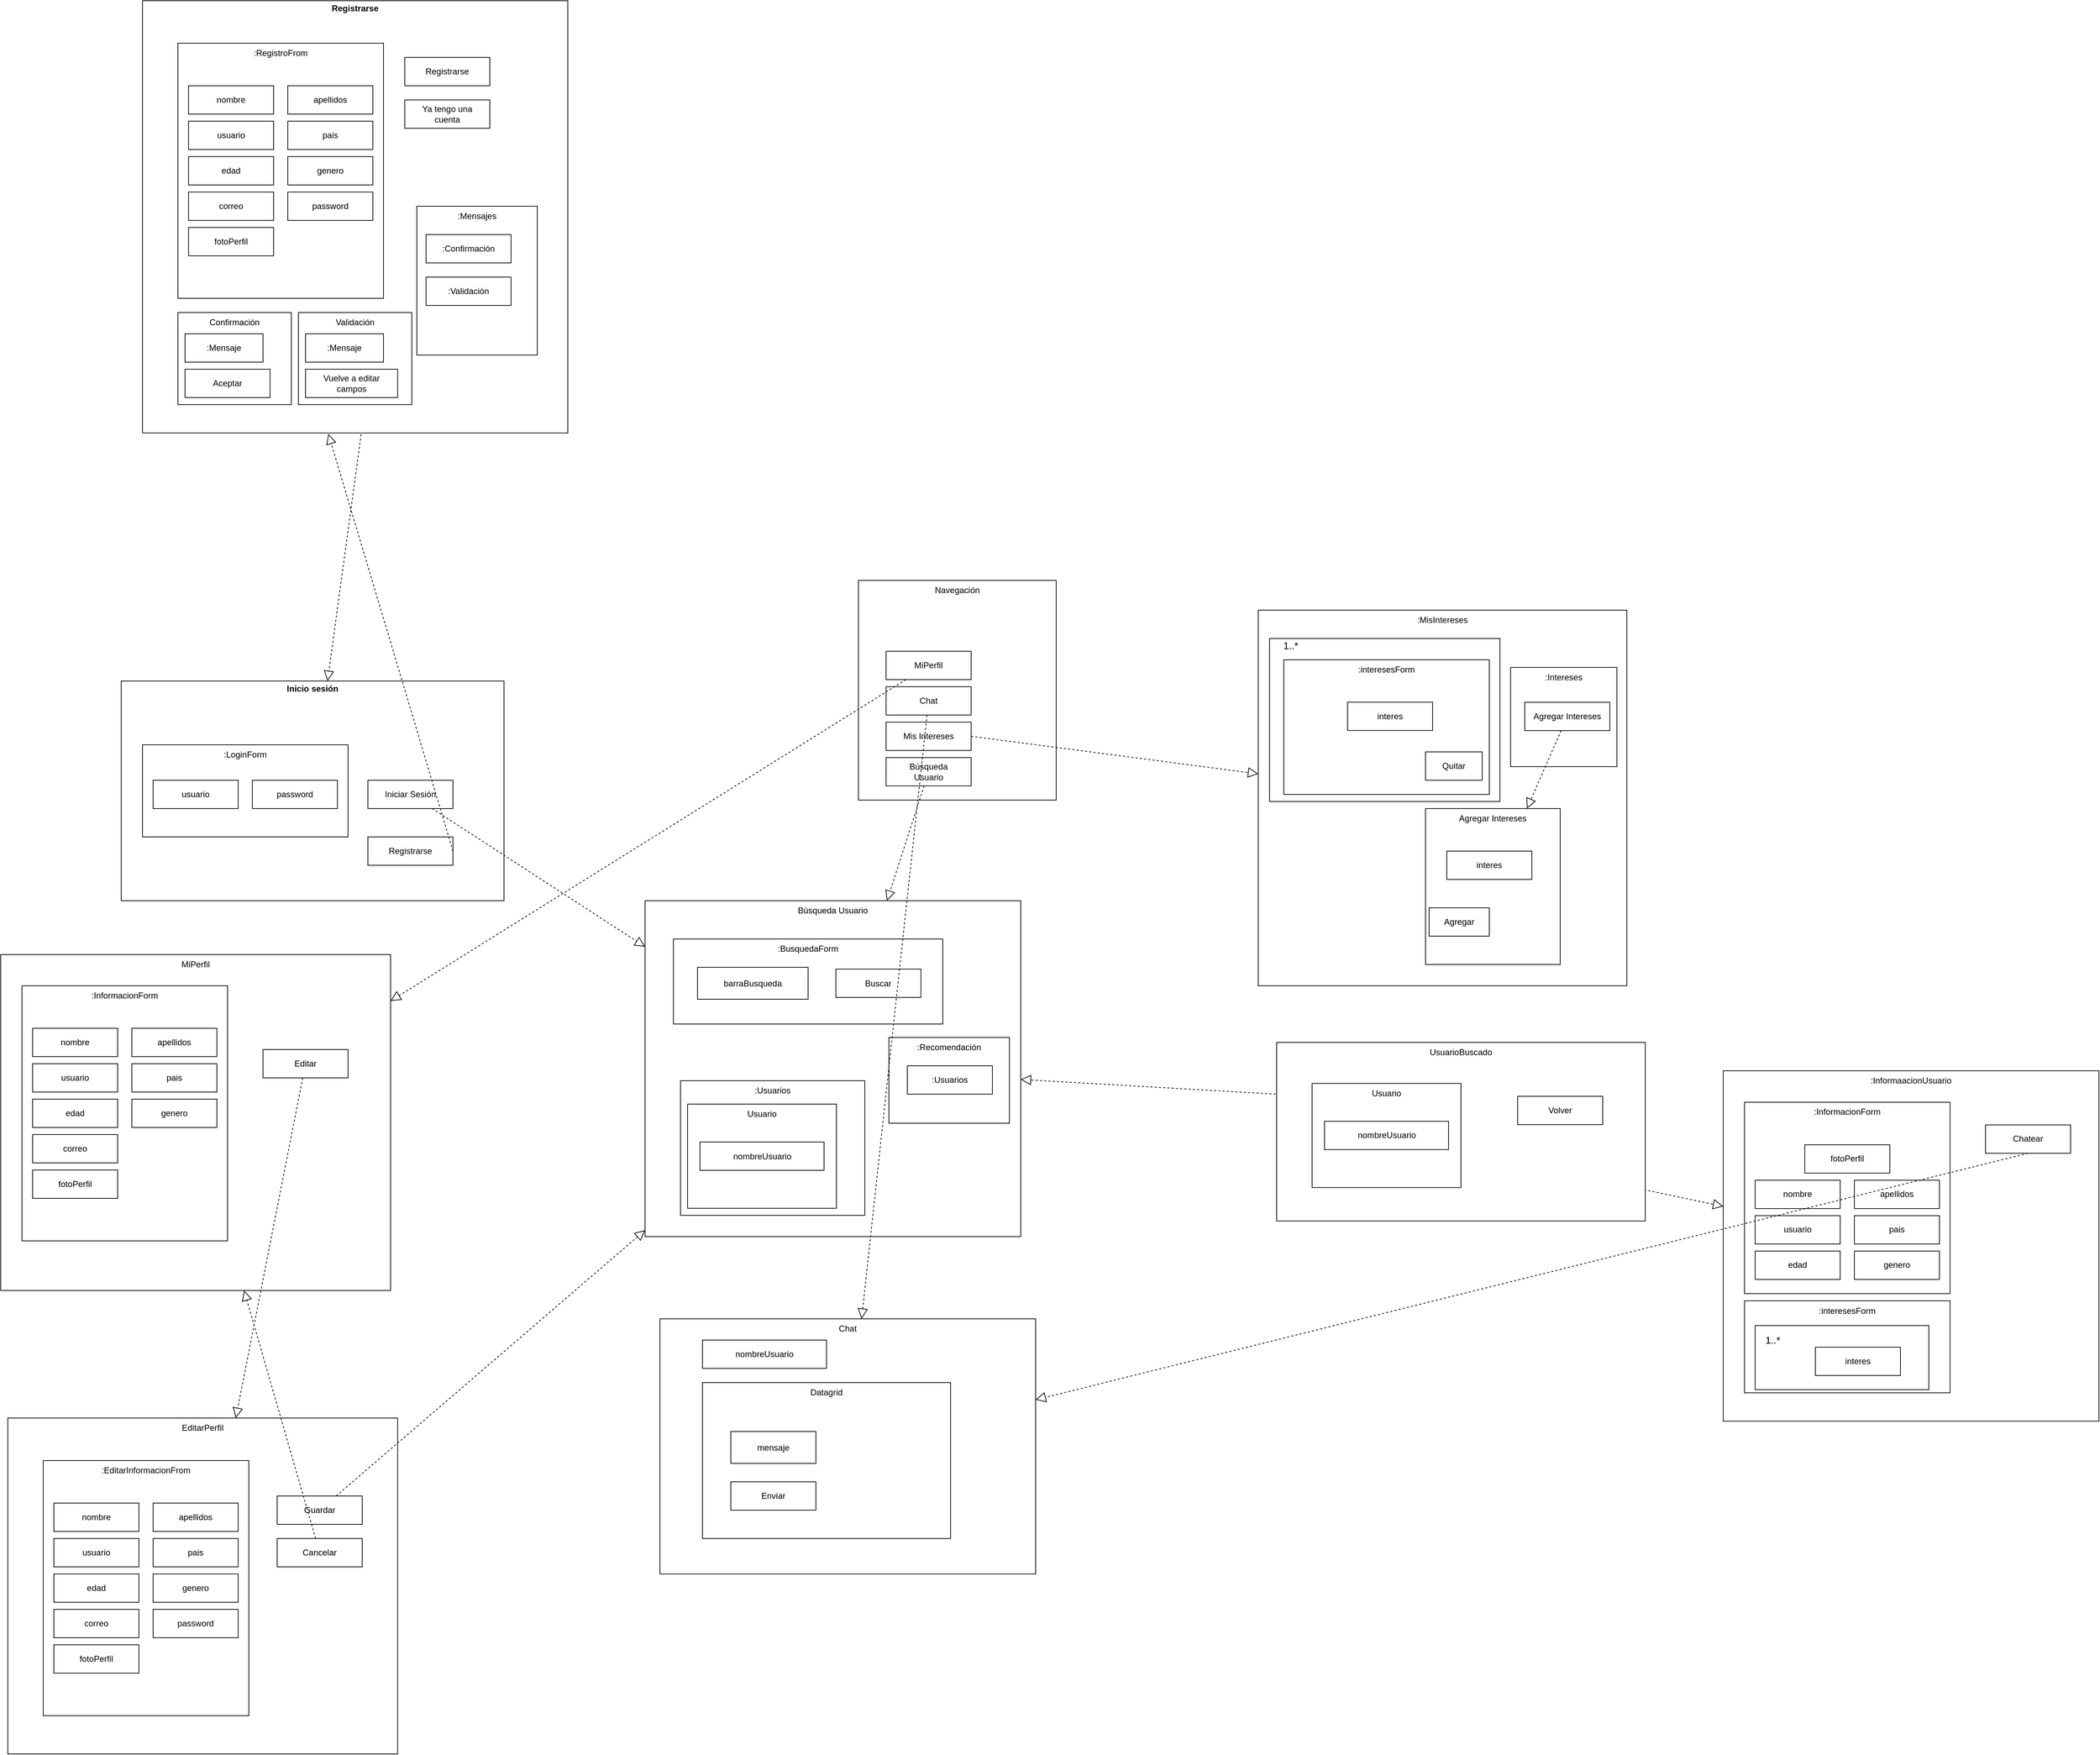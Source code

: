 <mxfile version="14.8.0" type="device"><diagram id="ajsDo-654WnQXEGXOz6W" name="Page-1"><mxGraphModel dx="1550" dy="1497" grid="1" gridSize="10" guides="1" tooltips="1" connect="1" arrows="1" fold="1" page="1" pageScale="1" pageWidth="827" pageHeight="1169" math="0" shadow="0"><root><mxCell id="0"/><mxCell id="1" parent="0"/><mxCell id="pWkLUIs1fqVGyumVF1Fc-55" value="" style="group" parent="1" vertex="1" connectable="0"><mxGeometry x="789" y="450" width="530" height="474" as="geometry"/></mxCell><mxCell id="BuoCzoFctwtKwaUDl6m6-303" value="Búsqueda Usuario" style="rounded=0;whiteSpace=wrap;html=1;align=center;verticalAlign=top;" parent="pWkLUIs1fqVGyumVF1Fc-55" vertex="1"><mxGeometry width="530" height="474" as="geometry"/></mxCell><mxCell id="BuoCzoFctwtKwaUDl6m6-304" value="" style="shape=image;verticalLabelPosition=bottom;labelBackgroundColor=#ffffff;verticalAlign=top;aspect=fixed;imageAspect=0;image=https://uwe.pst.ifi.lmu.de/examples/Stereotypes/presentation/presentationPage.png;" parent="pWkLUIs1fqVGyumVF1Fc-55" vertex="1"><mxGeometry x="498" y="10" width="16" height="16" as="geometry"/></mxCell><mxCell id="BuoCzoFctwtKwaUDl6m6-307" value=":BusquedaForm" style="rounded=0;whiteSpace=wrap;html=1;verticalAlign=top;" parent="pWkLUIs1fqVGyumVF1Fc-55" vertex="1"><mxGeometry x="40" y="54" width="380" height="120" as="geometry"/></mxCell><mxCell id="BuoCzoFctwtKwaUDl6m6-308" value="" style="shape=image;verticalLabelPosition=bottom;labelBackgroundColor=#ffffff;verticalAlign=top;aspect=fixed;imageAspect=0;image=https://uwe.pst.ifi.lmu.de/examples/Stereotypes/presentation/inputForm.png;" parent="pWkLUIs1fqVGyumVF1Fc-55" vertex="1"><mxGeometry x="370" y="64" width="19.2" height="19.2" as="geometry"/></mxCell><mxCell id="BuoCzoFctwtKwaUDl6m6-309" value="barraBusqueda" style="rounded=0;whiteSpace=wrap;html=1;align=center;verticalAlign=middle;" parent="pWkLUIs1fqVGyumVF1Fc-55" vertex="1"><mxGeometry x="74" y="94" width="156" height="45" as="geometry"/></mxCell><mxCell id="BuoCzoFctwtKwaUDl6m6-310" value="" style="shape=image;verticalLabelPosition=bottom;labelBackgroundColor=#ffffff;verticalAlign=top;aspect=fixed;imageAspect=0;image=https://uwe.pst.ifi.lmu.de/examples/Stereotypes/presentation/textInput.png;" parent="pWkLUIs1fqVGyumVF1Fc-55" vertex="1"><mxGeometry x="200" y="106.25" width="20.5" height="20.5" as="geometry"/></mxCell><mxCell id="BuoCzoFctwtKwaUDl6m6-311" value="" style="group" parent="pWkLUIs1fqVGyumVF1Fc-55" vertex="1" connectable="0"><mxGeometry x="269.2" y="96.5" width="120" height="40" as="geometry"/></mxCell><mxCell id="BuoCzoFctwtKwaUDl6m6-312" value="Buscar" style="rounded=0;whiteSpace=wrap;html=1;verticalAlign=middle;align=center;" parent="BuoCzoFctwtKwaUDl6m6-311" vertex="1"><mxGeometry width="120" height="40" as="geometry"/></mxCell><mxCell id="BuoCzoFctwtKwaUDl6m6-313" value="" style="shape=image;verticalLabelPosition=bottom;labelBackgroundColor=#ffffff;verticalAlign=top;aspect=fixed;imageAspect=0;image=https://uwe.pst.ifi.lmu.de/examples/Stereotypes/presentation/button.png;" parent="pWkLUIs1fqVGyumVF1Fc-55" vertex="1"><mxGeometry x="361.95" y="108.5" width="16" height="16" as="geometry"/></mxCell><mxCell id="BuoCzoFctwtKwaUDl6m6-314" value=":Recomendación" style="rounded=0;whiteSpace=wrap;html=1;align=center;verticalAlign=top;" parent="pWkLUIs1fqVGyumVF1Fc-55" vertex="1"><mxGeometry x="344" y="193" width="170" height="121" as="geometry"/></mxCell><mxCell id="BuoCzoFctwtKwaUDl6m6-315" value="" style="shape=image;verticalLabelPosition=bottom;labelBackgroundColor=#ffffff;verticalAlign=top;aspect=fixed;imageAspect=0;image=https://uwe.pst.ifi.lmu.de/examples/Stereotypes/presentation/presentationAlternatives.png;" parent="pWkLUIs1fqVGyumVF1Fc-55" vertex="1"><mxGeometry x="488" y="200" width="16" height="16" as="geometry"/></mxCell><mxCell id="BuoCzoFctwtKwaUDl6m6-316" value=":Usuarios" style="rounded=0;whiteSpace=wrap;html=1;align=center;verticalAlign=middle;" parent="pWkLUIs1fqVGyumVF1Fc-55" vertex="1"><mxGeometry x="370" y="233" width="120" height="40" as="geometry"/></mxCell><mxCell id="BuoCzoFctwtKwaUDl6m6-317" value="" style="shape=image;verticalLabelPosition=bottom;labelBackgroundColor=#ffffff;verticalAlign=top;aspect=fixed;imageAspect=0;image=https://uwe.pst.ifi.lmu.de/examples/Stereotypes/presentation/presentationGroup.png;" parent="pWkLUIs1fqVGyumVF1Fc-55" vertex="1"><mxGeometry x="470" y="245" width="16" height="16" as="geometry"/></mxCell><mxCell id="BuoCzoFctwtKwaUDl6m6-318" value=":Usuarios" style="rounded=0;whiteSpace=wrap;html=1;align=center;verticalAlign=top;" parent="pWkLUIs1fqVGyumVF1Fc-55" vertex="1"><mxGeometry x="50" y="254" width="260" height="190" as="geometry"/></mxCell><mxCell id="BuoCzoFctwtKwaUDl6m6-319" value="" style="shape=image;verticalLabelPosition=bottom;labelBackgroundColor=#ffffff;verticalAlign=top;aspect=fixed;imageAspect=0;image=https://uwe.pst.ifi.lmu.de/examples/Stereotypes/presentation/presentationGroup.png;" parent="pWkLUIs1fqVGyumVF1Fc-55" vertex="1"><mxGeometry x="280" y="261" width="16" height="16" as="geometry"/></mxCell><mxCell id="BuoCzoFctwtKwaUDl6m6-323" value="Usuario" style="rounded=0;whiteSpace=wrap;html=1;verticalAlign=top;align=center;" parent="pWkLUIs1fqVGyumVF1Fc-55" vertex="1"><mxGeometry x="60" y="287" width="210" height="147" as="geometry"/></mxCell><mxCell id="BuoCzoFctwtKwaUDl6m6-320" value="nombreUsuario" style="rounded=0;whiteSpace=wrap;html=1;align=center;verticalAlign=middle;" parent="pWkLUIs1fqVGyumVF1Fc-55" vertex="1"><mxGeometry x="77.5" y="340.5" width="175" height="40" as="geometry"/></mxCell><mxCell id="BuoCzoFctwtKwaUDl6m6-321" value="" style="shape=image;verticalLabelPosition=bottom;labelBackgroundColor=#ffffff;verticalAlign=top;aspect=fixed;imageAspect=0;image=https://uwe.pst.ifi.lmu.de/examples/Stereotypes/presentation/text.png;" parent="pWkLUIs1fqVGyumVF1Fc-55" vertex="1"><mxGeometry x="224" y="352.5" width="16" height="16" as="geometry"/></mxCell><mxCell id="BuoCzoFctwtKwaUDl6m6-324" value="" style="shape=image;verticalLabelPosition=bottom;labelBackgroundColor=#ffffff;verticalAlign=top;aspect=fixed;imageAspect=0;image=https://uwe.pst.ifi.lmu.de/examples/Stereotypes/presentation/button.png;" parent="pWkLUIs1fqVGyumVF1Fc-55" vertex="1"><mxGeometry x="236.5" y="298" width="16" height="16" as="geometry"/></mxCell><mxCell id="BuoCzoFctwtKwaUDl6m6-333" value="Usuario" style="rounded=0;whiteSpace=wrap;html=1;verticalAlign=top;align=center;" parent="pWkLUIs1fqVGyumVF1Fc-55" vertex="1"><mxGeometry x="60" y="287" width="210" height="147" as="geometry"/></mxCell><mxCell id="BuoCzoFctwtKwaUDl6m6-334" value="nombreUsuario" style="rounded=0;whiteSpace=wrap;html=1;align=center;verticalAlign=middle;" parent="pWkLUIs1fqVGyumVF1Fc-55" vertex="1"><mxGeometry x="77.5" y="340.5" width="175" height="40" as="geometry"/></mxCell><mxCell id="BuoCzoFctwtKwaUDl6m6-335" value="" style="shape=image;verticalLabelPosition=bottom;labelBackgroundColor=#ffffff;verticalAlign=top;aspect=fixed;imageAspect=0;image=https://uwe.pst.ifi.lmu.de/examples/Stereotypes/presentation/text.png;" parent="pWkLUIs1fqVGyumVF1Fc-55" vertex="1"><mxGeometry x="224" y="352.5" width="16" height="16" as="geometry"/></mxCell><mxCell id="BuoCzoFctwtKwaUDl6m6-336" value="" style="shape=image;verticalLabelPosition=bottom;labelBackgroundColor=#ffffff;verticalAlign=top;aspect=fixed;imageAspect=0;image=https://uwe.pst.ifi.lmu.de/examples/Stereotypes/presentation/button.png;" parent="pWkLUIs1fqVGyumVF1Fc-55" vertex="1"><mxGeometry x="236.5" y="298" width="16" height="16" as="geometry"/></mxCell><mxCell id="BuoCzoFctwtKwaUDl6m6-17" value="&lt;p style=&quot;margin: 0px ; margin-top: 4px ; text-align: center&quot;&gt;&lt;b&gt;Inicio&amp;nbsp;&lt;/b&gt;&lt;b&gt;sesión&lt;/b&gt;&lt;/p&gt;" style="verticalAlign=top;align=left;overflow=fill;fontSize=12;fontFamily=Helvetica;html=1;" parent="1" vertex="1"><mxGeometry x="50" y="140" width="540" height="310" as="geometry"/></mxCell><mxCell id="BuoCzoFctwtKwaUDl6m6-20" value="" style="shape=image;verticalLabelPosition=bottom;labelBackgroundColor=#ffffff;verticalAlign=top;aspect=fixed;imageAspect=0;image=https://uwe.pst.ifi.lmu.de/examples/Stereotypes/presentation/presentationPage.png;" parent="1" vertex="1"><mxGeometry x="540" y="150" width="16" height="16" as="geometry"/></mxCell><mxCell id="BuoCzoFctwtKwaUDl6m6-23" value="" style="group" parent="1" vertex="1" connectable="0"><mxGeometry x="80" y="230" width="290" height="180" as="geometry"/></mxCell><mxCell id="BuoCzoFctwtKwaUDl6m6-18" value=":LoginForm" style="rounded=0;whiteSpace=wrap;html=1;verticalAlign=top;" parent="BuoCzoFctwtKwaUDl6m6-23" vertex="1"><mxGeometry width="290" height="130" as="geometry"/></mxCell><mxCell id="BuoCzoFctwtKwaUDl6m6-21" value="" style="shape=image;verticalLabelPosition=bottom;labelBackgroundColor=#ffffff;verticalAlign=top;aspect=fixed;imageAspect=0;image=https://uwe.pst.ifi.lmu.de/examples/Stereotypes/presentation/inputForm.png;" parent="BuoCzoFctwtKwaUDl6m6-23" vertex="1"><mxGeometry x="251.937" y="6" width="28.8" height="28.8" as="geometry"/></mxCell><mxCell id="BuoCzoFctwtKwaUDl6m6-26" value="" style="group" parent="BuoCzoFctwtKwaUDl6m6-23" vertex="1" connectable="0"><mxGeometry x="15" y="50" width="120" height="40" as="geometry"/></mxCell><mxCell id="BuoCzoFctwtKwaUDl6m6-25" value="usuario" style="rounded=0;whiteSpace=wrap;html=1;verticalAlign=middle;align=center;" parent="BuoCzoFctwtKwaUDl6m6-26" vertex="1"><mxGeometry width="120" height="40" as="geometry"/></mxCell><mxCell id="BuoCzoFctwtKwaUDl6m6-19" value="" style="shape=image;verticalLabelPosition=bottom;labelBackgroundColor=#ffffff;verticalAlign=top;aspect=fixed;imageAspect=0;image=https://uwe.pst.ifi.lmu.de/examples/Stereotypes/presentation/textInput.png;" parent="BuoCzoFctwtKwaUDl6m6-26" vertex="1"><mxGeometry x="90" y="12" width="16" height="16" as="geometry"/></mxCell><mxCell id="BuoCzoFctwtKwaUDl6m6-27" value="" style="group" parent="BuoCzoFctwtKwaUDl6m6-23" vertex="1" connectable="0"><mxGeometry x="155" y="50" width="120" height="40" as="geometry"/></mxCell><mxCell id="BuoCzoFctwtKwaUDl6m6-28" value="password" style="rounded=0;whiteSpace=wrap;html=1;verticalAlign=middle;align=center;" parent="BuoCzoFctwtKwaUDl6m6-27" vertex="1"><mxGeometry width="120" height="40" as="geometry"/></mxCell><mxCell id="BuoCzoFctwtKwaUDl6m6-29" value="" style="shape=image;verticalLabelPosition=bottom;labelBackgroundColor=#ffffff;verticalAlign=top;aspect=fixed;imageAspect=0;image=https://uwe.pst.ifi.lmu.de/examples/Stereotypes/presentation/textInput.png;" parent="BuoCzoFctwtKwaUDl6m6-27" vertex="1"><mxGeometry x="90" y="12" width="16" height="16" as="geometry"/></mxCell><mxCell id="BuoCzoFctwtKwaUDl6m6-31" value="Iniciar Sesión" style="rounded=0;whiteSpace=wrap;html=1;verticalAlign=middle;align=center;" parent="1" vertex="1"><mxGeometry x="398" y="280" width="120" height="40" as="geometry"/></mxCell><mxCell id="BuoCzoFctwtKwaUDl6m6-33" value="" style="shape=image;verticalLabelPosition=bottom;labelBackgroundColor=#ffffff;verticalAlign=top;aspect=fixed;imageAspect=0;image=https://uwe.pst.ifi.lmu.de/examples/Stereotypes/presentation/button.png;" parent="1" vertex="1"><mxGeometry x="502" y="292" width="16" height="16" as="geometry"/></mxCell><mxCell id="BuoCzoFctwtKwaUDl6m6-35" value="Registrarse" style="rounded=0;whiteSpace=wrap;html=1;verticalAlign=middle;align=center;" parent="1" vertex="1"><mxGeometry x="398" y="360" width="120" height="40" as="geometry"/></mxCell><mxCell id="BuoCzoFctwtKwaUDl6m6-36" value="" style="shape=image;verticalLabelPosition=bottom;labelBackgroundColor=#ffffff;verticalAlign=top;aspect=fixed;imageAspect=0;image=https://uwe.pst.ifi.lmu.de/examples/Stereotypes/presentation/button.png;" parent="1" vertex="1"><mxGeometry x="496" y="372" width="16" height="16" as="geometry"/></mxCell><mxCell id="BuoCzoFctwtKwaUDl6m6-39" value="" style="endArrow=block;dashed=1;endFill=0;endSize=12;html=1;exitX=1;exitY=0.5;exitDx=0;exitDy=0;entryX=0.437;entryY=1.002;entryDx=0;entryDy=0;entryPerimeter=0;" parent="1" source="BuoCzoFctwtKwaUDl6m6-35" target="BuoCzoFctwtKwaUDl6m6-38" edge="1"><mxGeometry width="160" relative="1" as="geometry"><mxPoint x="710" y="370" as="sourcePoint"/><mxPoint x="870" y="370" as="targetPoint"/></mxGeometry></mxCell><mxCell id="BuoCzoFctwtKwaUDl6m6-112" value="" style="endArrow=block;dashed=1;endFill=0;endSize=12;html=1;exitX=0;exitY=0.5;exitDx=0;exitDy=0;" parent="1" source="BuoCzoFctwtKwaUDl6m6-110" target="BuoCzoFctwtKwaUDl6m6-17" edge="1"><mxGeometry width="160" relative="1" as="geometry"><mxPoint x="528.0" y="390" as="sourcePoint"/><mxPoint x="717" y="387.35" as="targetPoint"/></mxGeometry></mxCell><mxCell id="BuoCzoFctwtKwaUDl6m6-135" value="" style="endArrow=block;dashed=1;endFill=0;endSize=12;html=1;" parent="1" source="BuoCzoFctwtKwaUDl6m6-31" target="BuoCzoFctwtKwaUDl6m6-303" edge="1"><mxGeometry width="160" relative="1" as="geometry"><mxPoint x="528" y="390" as="sourcePoint"/><mxPoint x="1460" y="850" as="targetPoint"/></mxGeometry></mxCell><mxCell id="BuoCzoFctwtKwaUDl6m6-136" value="MiPerfil" style="rounded=0;whiteSpace=wrap;html=1;align=center;verticalAlign=top;" parent="1" vertex="1"><mxGeometry x="-120" y="526" width="550" height="474" as="geometry"/></mxCell><mxCell id="BuoCzoFctwtKwaUDl6m6-137" value="" style="shape=image;verticalLabelPosition=bottom;labelBackgroundColor=#ffffff;verticalAlign=top;aspect=fixed;imageAspect=0;image=https://uwe.pst.ifi.lmu.de/examples/Stereotypes/presentation/presentationPage.png;" parent="1" vertex="1"><mxGeometry x="340" y="545" width="16" height="16" as="geometry"/></mxCell><mxCell id="BuoCzoFctwtKwaUDl6m6-164" value="" style="group" parent="1" vertex="1" connectable="0"><mxGeometry x="-90" y="570" width="290" height="360" as="geometry"/></mxCell><mxCell id="BuoCzoFctwtKwaUDl6m6-165" value=":InformacionForm" style="rounded=0;whiteSpace=wrap;html=1;verticalAlign=top;" parent="BuoCzoFctwtKwaUDl6m6-164" vertex="1"><mxGeometry width="290" height="360" as="geometry"/></mxCell><mxCell id="BuoCzoFctwtKwaUDl6m6-166" value="" style="shape=image;verticalLabelPosition=bottom;labelBackgroundColor=#ffffff;verticalAlign=top;aspect=fixed;imageAspect=0;image=https://uwe.pst.ifi.lmu.de/examples/Stereotypes/presentation/inputForm.png;" parent="BuoCzoFctwtKwaUDl6m6-164" vertex="1"><mxGeometry x="251.94" y="10.8" width="19.2" height="19.2" as="geometry"/></mxCell><mxCell id="BuoCzoFctwtKwaUDl6m6-167" value="usuario&lt;span style=&quot;color: rgba(0 , 0 , 0 , 0) ; font-family: monospace ; font-size: 0px&quot;&gt;%3CmxGraphModel%3E%3Croot%3E%3CmxCell%20id%3D%220%22%2F%3E%3CmxCell%20id%3D%221%22%20parent%3D%220%22%2F%3E%3CmxCell%20id%3D%222%22%20value%3D%22apellidos%22%20style%3D%22rounded%3D0%3BwhiteSpace%3Dwrap%3Bhtml%3D1%3BverticalAlign%3Dmiddle%3Balign%3Dcenter%3B%22%20vertex%3D%221%22%20parent%3D%221%22%3E%3CmxGeometry%20x%3D%22915%22%20y%3D%22100%22%20width%3D%22120%22%20height%3D%2240%22%20as%3D%22geometry%22%2F%3E%3C%2FmxCell%3E%3CmxCell%20id%3D%223%22%20value%3D%22%22%20style%3D%22shape%3Dimage%3BverticalLabelPosition%3Dbottom%3BlabelBackgroundColor%3D%23ffffff%3BverticalAlign%3Dtop%3Baspect%3Dfixed%3BimageAspect%3D0%3Bimage%3Dhttps%3A%2F%2Fuwe.pst.ifi.lmu.de%2Fexamples%2FStereotypes%2Fpresentation%2FtextInput.png%3B%22%20vertex%3D%221%22%20parent%3D%221%22%3E%3CmxGeometry%20x%3D%221005%22%20y%3D%22112%22%20width%3D%2216%22%20height%3D%2216%22%20as%3D%22geometry%22%2F%3E%3C%2FmxCell%3E%3C%2Froot%3E%3C%2FmxGraphModel%3E&lt;/span&gt;" style="rounded=0;whiteSpace=wrap;html=1;verticalAlign=middle;align=center;" parent="BuoCzoFctwtKwaUDl6m6-164" vertex="1"><mxGeometry x="15" y="110" width="120" height="40" as="geometry"/></mxCell><mxCell id="BuoCzoFctwtKwaUDl6m6-168" value="" style="group" parent="BuoCzoFctwtKwaUDl6m6-164" vertex="1" connectable="0"><mxGeometry x="15" y="60" width="120" height="40" as="geometry"/></mxCell><mxCell id="BuoCzoFctwtKwaUDl6m6-169" value="nombre" style="rounded=0;whiteSpace=wrap;html=1;verticalAlign=middle;align=center;" parent="BuoCzoFctwtKwaUDl6m6-168" vertex="1"><mxGeometry width="120" height="40" as="geometry"/></mxCell><mxCell id="BuoCzoFctwtKwaUDl6m6-187" value="" style="shape=image;verticalLabelPosition=bottom;labelBackgroundColor=#ffffff;verticalAlign=top;aspect=fixed;imageAspect=0;image=https://uwe.pst.ifi.lmu.de/examples/Stereotypes/presentation/text.png;" parent="BuoCzoFctwtKwaUDl6m6-168" vertex="1"><mxGeometry x="95" y="12" width="16" height="16" as="geometry"/></mxCell><mxCell id="BuoCzoFctwtKwaUDl6m6-171" value="" style="group" parent="BuoCzoFctwtKwaUDl6m6-164" vertex="1" connectable="0"><mxGeometry x="155" y="60" width="120" height="40" as="geometry"/></mxCell><mxCell id="BuoCzoFctwtKwaUDl6m6-172" value="apellidos" style="rounded=0;whiteSpace=wrap;html=1;verticalAlign=middle;align=center;" parent="BuoCzoFctwtKwaUDl6m6-171" vertex="1"><mxGeometry width="120" height="40" as="geometry"/></mxCell><mxCell id="BuoCzoFctwtKwaUDl6m6-191" value="" style="shape=image;verticalLabelPosition=bottom;labelBackgroundColor=#ffffff;verticalAlign=top;aspect=fixed;imageAspect=0;image=https://uwe.pst.ifi.lmu.de/examples/Stereotypes/presentation/text.png;" parent="BuoCzoFctwtKwaUDl6m6-171" vertex="1"><mxGeometry x="90" y="12" width="16" height="16" as="geometry"/></mxCell><mxCell id="BuoCzoFctwtKwaUDl6m6-174" value="pais" style="rounded=0;whiteSpace=wrap;html=1;verticalAlign=middle;align=center;" parent="BuoCzoFctwtKwaUDl6m6-164" vertex="1"><mxGeometry x="155" y="110" width="120" height="40" as="geometry"/></mxCell><mxCell id="BuoCzoFctwtKwaUDl6m6-177" value="edad&lt;span style=&quot;color: rgba(0 , 0 , 0 , 0) ; font-family: monospace ; font-size: 0px&quot;&gt;%3CmxGraphModel%3E%3Croot%3E%3CmxCell%20id%3D%220%22%2F%3E%3CmxCell%20id%3D%221%22%20parent%3D%220%22%2F%3E%3CmxCell%20id%3D%222%22%20value%3D%22apellidos%22%20style%3D%22rounded%3D0%3BwhiteSpace%3Dwrap%3Bhtml%3D1%3BverticalAlign%3Dmiddle%3Balign%3Dcenter%3B%22%20vertex%3D%221%22%20parent%3D%221%22%3E%3CmxGeometry%20x%3D%22915%22%20y%3D%22160%22%20width%3D%22120%22%20height%3D%2240%22%20as%3D%22geometry%22%2F%3E%3C%2FmxCell%3E%3CmxCell%20id%3D%223%22%20value%3D%22%22%20style%3D%22shape%3Dimage%3BverticalLabelPosition%3Dbottom%3BlabelBackgroundColor%3D%23ffffff%3BverticalAlign%3Dtop%3Baspect%3Dfixed%3BimageAspect%3D0%3Bimage%3Dhttps%3A%2F%2Fuwe.pst.ifi.lmu.de%2Fexamples%2FStereotypes%2Fpresentation%2FtextInput.png%3B%22%20vertex%3D%221%22%20parent%3D%221%22%3E%3CmxGeometry%20x%3D%221005%22%20y%3D%22172%22%20width%3D%2216%22%20height%3D%2216%22%20as%3D%22geometry%22%2F%3E%3C%2FmxCell%3E%3C%2Froot%3E%3C%2FmxGraphModel%3E&lt;/span&gt;" style="rounded=0;whiteSpace=wrap;html=1;verticalAlign=middle;align=center;" parent="BuoCzoFctwtKwaUDl6m6-164" vertex="1"><mxGeometry x="15" y="160" width="120" height="40" as="geometry"/></mxCell><mxCell id="BuoCzoFctwtKwaUDl6m6-179" value="genero&lt;span style=&quot;color: rgba(0 , 0 , 0 , 0) ; font-family: monospace ; font-size: 0px&quot;&gt;%3CmxGraphModel%3E%3Croot%3E%3CmxCell%20id%3D%220%22%2F%3E%3CmxCell%20id%3D%221%22%20parent%3D%220%22%2F%3E%3CmxCell%20id%3D%222%22%20value%3D%22apellidos%22%20style%3D%22rounded%3D0%3BwhiteSpace%3Dwrap%3Bhtml%3D1%3BverticalAlign%3Dmiddle%3Balign%3Dcenter%3B%22%20vertex%3D%221%22%20parent%3D%221%22%3E%3CmxGeometry%20x%3D%22915%22%20y%3D%22160%22%20width%3D%22120%22%20height%3D%2240%22%20as%3D%22geometry%22%2F%3E%3C%2FmxCell%3E%3CmxCell%20id%3D%223%22%20value%3D%22%22%20style%3D%22shape%3Dimage%3BverticalLabelPosition%3Dbottom%3BlabelBackgroundColor%3D%23ffffff%3BverticalAlign%3Dtop%3Baspect%3Dfixed%3BimageAspect%3D0%3Bimage%3Dhttps%3A%2F%2Fuwe.pst.ifi.lmu.de%2Fexamples%2FStereotypes%2Fpresentation%2FtextInput.png%3B%22%20vertex%3D%221%22%20parent%3D%221%22%3E%3CmxGeometry%20x%3D%221005%22%20y%3D%22172%22%20width%3D%2216%22%20height%3D%2216%22%20as%3D%22geometry%22%2F%3E%3C%2FmxCell%3E%3C%2Froot%3E%3C%2FmxGraphModel%3E&lt;/span&gt;" style="rounded=0;whiteSpace=wrap;html=1;verticalAlign=middle;align=center;" parent="BuoCzoFctwtKwaUDl6m6-164" vertex="1"><mxGeometry x="155" y="160" width="120" height="40" as="geometry"/></mxCell><mxCell id="BuoCzoFctwtKwaUDl6m6-180" value="correo" style="rounded=0;whiteSpace=wrap;html=1;verticalAlign=middle;align=center;" parent="BuoCzoFctwtKwaUDl6m6-164" vertex="1"><mxGeometry x="15" y="210" width="120" height="40" as="geometry"/></mxCell><mxCell id="BuoCzoFctwtKwaUDl6m6-184" value="fotoPerfil" style="rounded=0;whiteSpace=wrap;html=1;verticalAlign=middle;align=center;" parent="BuoCzoFctwtKwaUDl6m6-164" vertex="1"><mxGeometry x="15" y="260" width="120" height="40" as="geometry"/></mxCell><mxCell id="BuoCzoFctwtKwaUDl6m6-185" value="" style="shape=image;verticalLabelPosition=bottom;labelBackgroundColor=#ffffff;verticalAlign=top;aspect=fixed;imageAspect=0;image=https://uwe.pst.ifi.lmu.de/examples/Stereotypes/presentation/image.png;" parent="BuoCzoFctwtKwaUDl6m6-164" vertex="1"><mxGeometry x="110" y="272" width="16" height="16" as="geometry"/></mxCell><mxCell id="BuoCzoFctwtKwaUDl6m6-188" value="" style="shape=image;verticalLabelPosition=bottom;labelBackgroundColor=#ffffff;verticalAlign=top;aspect=fixed;imageAspect=0;image=https://uwe.pst.ifi.lmu.de/examples/Stereotypes/presentation/text.png;" parent="BuoCzoFctwtKwaUDl6m6-164" vertex="1"><mxGeometry x="110" y="122" width="16" height="16" as="geometry"/></mxCell><mxCell id="BuoCzoFctwtKwaUDl6m6-189" value="" style="shape=image;verticalLabelPosition=bottom;labelBackgroundColor=#ffffff;verticalAlign=top;aspect=fixed;imageAspect=0;image=https://uwe.pst.ifi.lmu.de/examples/Stereotypes/presentation/text.png;" parent="BuoCzoFctwtKwaUDl6m6-164" vertex="1"><mxGeometry x="110" y="172" width="16" height="16" as="geometry"/></mxCell><mxCell id="BuoCzoFctwtKwaUDl6m6-190" value="" style="shape=image;verticalLabelPosition=bottom;labelBackgroundColor=#ffffff;verticalAlign=top;aspect=fixed;imageAspect=0;image=https://uwe.pst.ifi.lmu.de/examples/Stereotypes/presentation/text.png;" parent="BuoCzoFctwtKwaUDl6m6-164" vertex="1"><mxGeometry x="110" y="222" width="16" height="16" as="geometry"/></mxCell><mxCell id="BuoCzoFctwtKwaUDl6m6-192" value="" style="shape=image;verticalLabelPosition=bottom;labelBackgroundColor=#ffffff;verticalAlign=top;aspect=fixed;imageAspect=0;image=https://uwe.pst.ifi.lmu.de/examples/Stereotypes/presentation/text.png;" parent="BuoCzoFctwtKwaUDl6m6-164" vertex="1"><mxGeometry x="245" y="122" width="16" height="16" as="geometry"/></mxCell><mxCell id="BuoCzoFctwtKwaUDl6m6-193" value="" style="shape=image;verticalLabelPosition=bottom;labelBackgroundColor=#ffffff;verticalAlign=top;aspect=fixed;imageAspect=0;image=https://uwe.pst.ifi.lmu.de/examples/Stereotypes/presentation/text.png;" parent="BuoCzoFctwtKwaUDl6m6-164" vertex="1"><mxGeometry x="245" y="172" width="16" height="16" as="geometry"/></mxCell><mxCell id="BuoCzoFctwtKwaUDl6m6-205" value="" style="group" parent="1" vertex="1" connectable="0"><mxGeometry x="250" y="660" width="120" height="40" as="geometry"/></mxCell><mxCell id="BuoCzoFctwtKwaUDl6m6-194" value="Editar" style="rounded=0;whiteSpace=wrap;html=1;verticalAlign=middle;align=center;" parent="BuoCzoFctwtKwaUDl6m6-205" vertex="1"><mxGeometry width="120" height="40" as="geometry"/></mxCell><mxCell id="BuoCzoFctwtKwaUDl6m6-195" value="" style="shape=image;verticalLabelPosition=bottom;labelBackgroundColor=#ffffff;verticalAlign=top;aspect=fixed;imageAspect=0;image=https://uwe.pst.ifi.lmu.de/examples/Stereotypes/presentation/button.png;" parent="BuoCzoFctwtKwaUDl6m6-205" vertex="1"><mxGeometry x="104" y="12" width="16" height="16" as="geometry"/></mxCell><mxCell id="BuoCzoFctwtKwaUDl6m6-209" value="EditarPerfil" style="rounded=0;whiteSpace=wrap;html=1;align=center;verticalAlign=top;" parent="1" vertex="1"><mxGeometry x="-110" y="1180" width="550" height="474" as="geometry"/></mxCell><mxCell id="BuoCzoFctwtKwaUDl6m6-210" value="" style="shape=image;verticalLabelPosition=bottom;labelBackgroundColor=#ffffff;verticalAlign=top;aspect=fixed;imageAspect=0;image=https://uwe.pst.ifi.lmu.de/examples/Stereotypes/presentation/presentationPage.png;" parent="1" vertex="1"><mxGeometry x="350" y="1199" width="16" height="16" as="geometry"/></mxCell><mxCell id="BuoCzoFctwtKwaUDl6m6-234" value="" style="group" parent="1" vertex="1" connectable="0"><mxGeometry x="270" y="1290" width="120" height="40" as="geometry"/></mxCell><mxCell id="BuoCzoFctwtKwaUDl6m6-235" value="Guardar" style="rounded=0;whiteSpace=wrap;html=1;verticalAlign=middle;align=center;" parent="BuoCzoFctwtKwaUDl6m6-234" vertex="1"><mxGeometry width="120" height="40" as="geometry"/></mxCell><mxCell id="BuoCzoFctwtKwaUDl6m6-236" value="" style="shape=image;verticalLabelPosition=bottom;labelBackgroundColor=#ffffff;verticalAlign=top;aspect=fixed;imageAspect=0;image=https://uwe.pst.ifi.lmu.de/examples/Stereotypes/presentation/button.png;" parent="BuoCzoFctwtKwaUDl6m6-234" vertex="1"><mxGeometry x="104" y="12" width="16" height="16" as="geometry"/></mxCell><mxCell id="BuoCzoFctwtKwaUDl6m6-237" value="" style="group" parent="1" vertex="1" connectable="0"><mxGeometry x="270" y="1350" width="120" height="40" as="geometry"/></mxCell><mxCell id="BuoCzoFctwtKwaUDl6m6-238" value="Cancelar" style="rounded=0;whiteSpace=wrap;html=1;verticalAlign=middle;align=center;" parent="BuoCzoFctwtKwaUDl6m6-237" vertex="1"><mxGeometry width="120" height="40" as="geometry"/></mxCell><mxCell id="BuoCzoFctwtKwaUDl6m6-239" value="" style="shape=image;verticalLabelPosition=bottom;labelBackgroundColor=#ffffff;verticalAlign=top;aspect=fixed;imageAspect=0;image=https://uwe.pst.ifi.lmu.de/examples/Stereotypes/presentation/button.png;" parent="BuoCzoFctwtKwaUDl6m6-237" vertex="1"><mxGeometry x="104" y="12" width="16" height="16" as="geometry"/></mxCell><mxCell id="BuoCzoFctwtKwaUDl6m6-240" value="" style="endArrow=block;dashed=1;endFill=0;endSize=12;html=1;" parent="1" source="BuoCzoFctwtKwaUDl6m6-194" target="BuoCzoFctwtKwaUDl6m6-209" edge="1"><mxGeometry width="160" relative="1" as="geometry"><mxPoint x="255.8" y="869.39" as="sourcePoint"/><mxPoint x="850.0" y="630.61" as="targetPoint"/></mxGeometry></mxCell><mxCell id="BuoCzoFctwtKwaUDl6m6-241" value="" style="endArrow=block;dashed=1;endFill=0;endSize=12;html=1;" parent="1" source="BuoCzoFctwtKwaUDl6m6-238" target="BuoCzoFctwtKwaUDl6m6-136" edge="1"><mxGeometry width="160" relative="1" as="geometry"><mxPoint x="495.995" y="820" as="sourcePoint"/><mxPoint x="401.558" y="1300.0" as="targetPoint"/></mxGeometry></mxCell><mxCell id="BuoCzoFctwtKwaUDl6m6-242" value="" style="endArrow=block;dashed=1;endFill=0;endSize=12;html=1;" parent="1" source="BuoCzoFctwtKwaUDl6m6-235" target="BuoCzoFctwtKwaUDl6m6-303" edge="1"><mxGeometry width="160" relative="1" as="geometry"><mxPoint x="664.435" y="1180" as="sourcePoint"/><mxPoint x="569.998" y="1660.0" as="targetPoint"/></mxGeometry></mxCell><mxCell id="BuoCzoFctwtKwaUDl6m6-247" value="Chat" style="rounded=0;whiteSpace=wrap;html=1;align=center;verticalAlign=top;" parent="1" vertex="1"><mxGeometry x="810" y="1040" width="530" height="360" as="geometry"/></mxCell><mxCell id="BuoCzoFctwtKwaUDl6m6-248" value="" style="shape=image;verticalLabelPosition=bottom;labelBackgroundColor=#ffffff;verticalAlign=top;aspect=fixed;imageAspect=0;image=https://uwe.pst.ifi.lmu.de/examples/Stereotypes/presentation/presentationPage.png;" parent="1" vertex="1"><mxGeometry x="1308" y="1050" width="16" height="16" as="geometry"/></mxCell><mxCell id="BuoCzoFctwtKwaUDl6m6-249" value="Datagrid" style="rounded=0;whiteSpace=wrap;html=1;align=center;verticalAlign=top;" parent="1" vertex="1"><mxGeometry x="870" y="1130" width="350" height="220" as="geometry"/></mxCell><mxCell id="BuoCzoFctwtKwaUDl6m6-251" value="" style="shape=image;verticalLabelPosition=bottom;labelBackgroundColor=#ffffff;verticalAlign=top;aspect=fixed;imageAspect=0;image=https://uwe.pst.ifi.lmu.de/examples/Stereotypes/presentation/presentationGroup.png;" parent="1" vertex="1"><mxGeometry x="1180" y="1143" width="26" height="26" as="geometry"/></mxCell><mxCell id="BuoCzoFctwtKwaUDl6m6-252" value="mensaje" style="rounded=0;whiteSpace=wrap;html=1;align=center;verticalAlign=middle;" parent="1" vertex="1"><mxGeometry x="910" y="1199" width="120" height="45" as="geometry"/></mxCell><mxCell id="BuoCzoFctwtKwaUDl6m6-253" value="" style="shape=image;verticalLabelPosition=bottom;labelBackgroundColor=#ffffff;verticalAlign=top;aspect=fixed;imageAspect=0;image=https://uwe.pst.ifi.lmu.de/examples/Stereotypes/presentation/textInput.png;" parent="1" vertex="1"><mxGeometry x="1002.75" y="1213.5" width="20.5" height="20.5" as="geometry"/></mxCell><mxCell id="BuoCzoFctwtKwaUDl6m6-254" value="" style="group" parent="1" vertex="1" connectable="0"><mxGeometry x="910" y="1270" width="120" height="40" as="geometry"/></mxCell><mxCell id="BuoCzoFctwtKwaUDl6m6-255" value="Enviar" style="rounded=0;whiteSpace=wrap;html=1;verticalAlign=middle;align=center;" parent="BuoCzoFctwtKwaUDl6m6-254" vertex="1"><mxGeometry width="120" height="40" as="geometry"/></mxCell><mxCell id="BuoCzoFctwtKwaUDl6m6-256" value="" style="shape=image;verticalLabelPosition=bottom;labelBackgroundColor=#ffffff;verticalAlign=top;aspect=fixed;imageAspect=0;image=https://uwe.pst.ifi.lmu.de/examples/Stereotypes/presentation/button.png;" parent="1" vertex="1"><mxGeometry x="1002.75" y="1282" width="16" height="16" as="geometry"/></mxCell><mxCell id="BuoCzoFctwtKwaUDl6m6-257" value="nombreUsuario" style="rounded=0;whiteSpace=wrap;html=1;align=center;verticalAlign=middle;" parent="1" vertex="1"><mxGeometry x="870" y="1070" width="175" height="40" as="geometry"/></mxCell><mxCell id="BuoCzoFctwtKwaUDl6m6-300" value="" style="shape=image;verticalLabelPosition=bottom;labelBackgroundColor=#ffffff;verticalAlign=top;aspect=fixed;imageAspect=0;image=https://uwe.pst.ifi.lmu.de/examples/Stereotypes/presentation/text.png;" parent="1" vertex="1"><mxGeometry x="1014" y="1082" width="16" height="16" as="geometry"/></mxCell><mxCell id="BuoCzoFctwtKwaUDl6m6-212" value=":EditarInformacionFrom" style="rounded=0;whiteSpace=wrap;html=1;verticalAlign=top;" parent="1" vertex="1"><mxGeometry x="-60" y="1240" width="290" height="360" as="geometry"/></mxCell><mxCell id="BuoCzoFctwtKwaUDl6m6-213" value="" style="shape=image;verticalLabelPosition=bottom;labelBackgroundColor=#ffffff;verticalAlign=top;aspect=fixed;imageAspect=0;image=https://uwe.pst.ifi.lmu.de/examples/Stereotypes/presentation/inputForm.png;" parent="1" vertex="1"><mxGeometry x="191.937" y="1250.8" width="28.8" height="28.8" as="geometry"/></mxCell><mxCell id="BuoCzoFctwtKwaUDl6m6-214" value="usuario&lt;span style=&quot;color: rgba(0 , 0 , 0 , 0) ; font-family: monospace ; font-size: 0px&quot;&gt;%3CmxGraphModel%3E%3Croot%3E%3CmxCell%20id%3D%220%22%2F%3E%3CmxCell%20id%3D%221%22%20parent%3D%220%22%2F%3E%3CmxCell%20id%3D%222%22%20value%3D%22apellidos%22%20style%3D%22rounded%3D0%3BwhiteSpace%3Dwrap%3Bhtml%3D1%3BverticalAlign%3Dmiddle%3Balign%3Dcenter%3B%22%20vertex%3D%221%22%20parent%3D%221%22%3E%3CmxGeometry%20x%3D%22915%22%20y%3D%22100%22%20width%3D%22120%22%20height%3D%2240%22%20as%3D%22geometry%22%2F%3E%3C%2FmxCell%3E%3CmxCell%20id%3D%223%22%20value%3D%22%22%20style%3D%22shape%3Dimage%3BverticalLabelPosition%3Dbottom%3BlabelBackgroundColor%3D%23ffffff%3BverticalAlign%3Dtop%3Baspect%3Dfixed%3BimageAspect%3D0%3Bimage%3Dhttps%3A%2F%2Fuwe.pst.ifi.lmu.de%2Fexamples%2FStereotypes%2Fpresentation%2FtextInput.png%3B%22%20vertex%3D%221%22%20parent%3D%221%22%3E%3CmxGeometry%20x%3D%221005%22%20y%3D%22112%22%20width%3D%2216%22%20height%3D%2216%22%20as%3D%22geometry%22%2F%3E%3C%2FmxCell%3E%3C%2Froot%3E%3C%2FmxGraphModel%3E&lt;/span&gt;" style="rounded=0;whiteSpace=wrap;html=1;verticalAlign=middle;align=center;" parent="1" vertex="1"><mxGeometry x="-45" y="1350" width="120" height="40" as="geometry"/></mxCell><mxCell id="BuoCzoFctwtKwaUDl6m6-215" value="" style="group" parent="1" vertex="1" connectable="0"><mxGeometry x="-45" y="1300" width="120" height="40" as="geometry"/></mxCell><mxCell id="BuoCzoFctwtKwaUDl6m6-216" value="nombre" style="rounded=0;whiteSpace=wrap;html=1;verticalAlign=middle;align=center;" parent="BuoCzoFctwtKwaUDl6m6-215" vertex="1"><mxGeometry width="120" height="40" as="geometry"/></mxCell><mxCell id="BuoCzoFctwtKwaUDl6m6-217" value="" style="shape=image;verticalLabelPosition=bottom;labelBackgroundColor=#ffffff;verticalAlign=top;aspect=fixed;imageAspect=0;image=https://uwe.pst.ifi.lmu.de/examples/Stereotypes/presentation/textInput.png;" parent="BuoCzoFctwtKwaUDl6m6-215" vertex="1"><mxGeometry x="90" y="12" width="16" height="16" as="geometry"/></mxCell><mxCell id="BuoCzoFctwtKwaUDl6m6-218" value="" style="group" parent="1" vertex="1" connectable="0"><mxGeometry x="95" y="1300" width="120" height="40" as="geometry"/></mxCell><mxCell id="BuoCzoFctwtKwaUDl6m6-219" value="apellidos" style="rounded=0;whiteSpace=wrap;html=1;verticalAlign=middle;align=center;" parent="BuoCzoFctwtKwaUDl6m6-218" vertex="1"><mxGeometry width="120" height="40" as="geometry"/></mxCell><mxCell id="BuoCzoFctwtKwaUDl6m6-220" value="" style="shape=image;verticalLabelPosition=bottom;labelBackgroundColor=#ffffff;verticalAlign=top;aspect=fixed;imageAspect=0;image=https://uwe.pst.ifi.lmu.de/examples/Stereotypes/presentation/textInput.png;" parent="BuoCzoFctwtKwaUDl6m6-218" vertex="1"><mxGeometry x="90" y="12" width="16" height="16" as="geometry"/></mxCell><mxCell id="BuoCzoFctwtKwaUDl6m6-221" value="pais" style="rounded=0;whiteSpace=wrap;html=1;verticalAlign=middle;align=center;" parent="1" vertex="1"><mxGeometry x="95" y="1350" width="120" height="40" as="geometry"/></mxCell><mxCell id="BuoCzoFctwtKwaUDl6m6-222" value="" style="shape=image;verticalLabelPosition=bottom;labelBackgroundColor=#ffffff;verticalAlign=top;aspect=fixed;imageAspect=0;image=https://uwe.pst.ifi.lmu.de/examples/Stereotypes/presentation/textInput.png;" parent="1" vertex="1"><mxGeometry x="45" y="1362" width="16" height="16" as="geometry"/></mxCell><mxCell id="BuoCzoFctwtKwaUDl6m6-223" value="" style="shape=image;verticalLabelPosition=bottom;labelBackgroundColor=#ffffff;verticalAlign=top;aspect=fixed;imageAspect=0;image=https://uwe.pst.ifi.lmu.de/examples/Stereotypes/presentation/textInput.png;" parent="1" vertex="1"><mxGeometry x="185" y="1362" width="16" height="16" as="geometry"/></mxCell><mxCell id="BuoCzoFctwtKwaUDl6m6-224" value="edad&lt;span style=&quot;color: rgba(0 , 0 , 0 , 0) ; font-family: monospace ; font-size: 0px&quot;&gt;%3CmxGraphModel%3E%3Croot%3E%3CmxCell%20id%3D%220%22%2F%3E%3CmxCell%20id%3D%221%22%20parent%3D%220%22%2F%3E%3CmxCell%20id%3D%222%22%20value%3D%22apellidos%22%20style%3D%22rounded%3D0%3BwhiteSpace%3Dwrap%3Bhtml%3D1%3BverticalAlign%3Dmiddle%3Balign%3Dcenter%3B%22%20vertex%3D%221%22%20parent%3D%221%22%3E%3CmxGeometry%20x%3D%22915%22%20y%3D%22160%22%20width%3D%22120%22%20height%3D%2240%22%20as%3D%22geometry%22%2F%3E%3C%2FmxCell%3E%3CmxCell%20id%3D%223%22%20value%3D%22%22%20style%3D%22shape%3Dimage%3BverticalLabelPosition%3Dbottom%3BlabelBackgroundColor%3D%23ffffff%3BverticalAlign%3Dtop%3Baspect%3Dfixed%3BimageAspect%3D0%3Bimage%3Dhttps%3A%2F%2Fuwe.pst.ifi.lmu.de%2Fexamples%2FStereotypes%2Fpresentation%2FtextInput.png%3B%22%20vertex%3D%221%22%20parent%3D%221%22%3E%3CmxGeometry%20x%3D%221005%22%20y%3D%22172%22%20width%3D%2216%22%20height%3D%2216%22%20as%3D%22geometry%22%2F%3E%3C%2FmxCell%3E%3C%2Froot%3E%3C%2FmxGraphModel%3E&lt;/span&gt;" style="rounded=0;whiteSpace=wrap;html=1;verticalAlign=middle;align=center;" parent="1" vertex="1"><mxGeometry x="-45" y="1400" width="120" height="40" as="geometry"/></mxCell><mxCell id="BuoCzoFctwtKwaUDl6m6-225" value="" style="shape=image;verticalLabelPosition=bottom;labelBackgroundColor=#ffffff;verticalAlign=top;aspect=fixed;imageAspect=0;image=https://uwe.pst.ifi.lmu.de/examples/Stereotypes/presentation/textInput.png;" parent="1" vertex="1"><mxGeometry x="45" y="1412" width="16" height="16" as="geometry"/></mxCell><mxCell id="BuoCzoFctwtKwaUDl6m6-226" value="genero&lt;span style=&quot;color: rgba(0 , 0 , 0 , 0) ; font-family: monospace ; font-size: 0px&quot;&gt;%3CmxGraphModel%3E%3Croot%3E%3CmxCell%20id%3D%220%22%2F%3E%3CmxCell%20id%3D%221%22%20parent%3D%220%22%2F%3E%3CmxCell%20id%3D%222%22%20value%3D%22apellidos%22%20style%3D%22rounded%3D0%3BwhiteSpace%3Dwrap%3Bhtml%3D1%3BverticalAlign%3Dmiddle%3Balign%3Dcenter%3B%22%20vertex%3D%221%22%20parent%3D%221%22%3E%3CmxGeometry%20x%3D%22915%22%20y%3D%22160%22%20width%3D%22120%22%20height%3D%2240%22%20as%3D%22geometry%22%2F%3E%3C%2FmxCell%3E%3CmxCell%20id%3D%223%22%20value%3D%22%22%20style%3D%22shape%3Dimage%3BverticalLabelPosition%3Dbottom%3BlabelBackgroundColor%3D%23ffffff%3BverticalAlign%3Dtop%3Baspect%3Dfixed%3BimageAspect%3D0%3Bimage%3Dhttps%3A%2F%2Fuwe.pst.ifi.lmu.de%2Fexamples%2FStereotypes%2Fpresentation%2FtextInput.png%3B%22%20vertex%3D%221%22%20parent%3D%221%22%3E%3CmxGeometry%20x%3D%221005%22%20y%3D%22172%22%20width%3D%2216%22%20height%3D%2216%22%20as%3D%22geometry%22%2F%3E%3C%2FmxCell%3E%3C%2Froot%3E%3C%2FmxGraphModel%3E&lt;/span&gt;" style="rounded=0;whiteSpace=wrap;html=1;verticalAlign=middle;align=center;" parent="1" vertex="1"><mxGeometry x="95" y="1400" width="120" height="40" as="geometry"/></mxCell><mxCell id="BuoCzoFctwtKwaUDl6m6-227" value="correo" style="rounded=0;whiteSpace=wrap;html=1;verticalAlign=middle;align=center;" parent="1" vertex="1"><mxGeometry x="-45" y="1450" width="120" height="40" as="geometry"/></mxCell><mxCell id="BuoCzoFctwtKwaUDl6m6-228" value="" style="shape=image;verticalLabelPosition=bottom;labelBackgroundColor=#ffffff;verticalAlign=top;aspect=fixed;imageAspect=0;image=https://uwe.pst.ifi.lmu.de/examples/Stereotypes/presentation/textInput.png;" parent="1" vertex="1"><mxGeometry x="45" y="1462" width="16" height="16" as="geometry"/></mxCell><mxCell id="BuoCzoFctwtKwaUDl6m6-229" value="password" style="rounded=0;whiteSpace=wrap;html=1;verticalAlign=middle;align=center;" parent="1" vertex="1"><mxGeometry x="95" y="1450" width="120" height="40" as="geometry"/></mxCell><mxCell id="BuoCzoFctwtKwaUDl6m6-230" value="" style="shape=image;verticalLabelPosition=bottom;labelBackgroundColor=#ffffff;verticalAlign=top;aspect=fixed;imageAspect=0;image=https://uwe.pst.ifi.lmu.de/examples/Stereotypes/presentation/textInput.png;" parent="1" vertex="1"><mxGeometry x="185" y="1462" width="16" height="16" as="geometry"/></mxCell><mxCell id="BuoCzoFctwtKwaUDl6m6-231" value="fotoPerfil" style="rounded=0;whiteSpace=wrap;html=1;verticalAlign=middle;align=center;" parent="1" vertex="1"><mxGeometry x="-45" y="1500" width="120" height="40" as="geometry"/></mxCell><mxCell id="BuoCzoFctwtKwaUDl6m6-232" value="" style="shape=image;verticalLabelPosition=bottom;labelBackgroundColor=#ffffff;verticalAlign=top;aspect=fixed;imageAspect=0;image=https://uwe.pst.ifi.lmu.de/examples/Stereotypes/presentation/image.png;" parent="1" vertex="1"><mxGeometry x="50" y="1512" width="16" height="16" as="geometry"/></mxCell><mxCell id="BuoCzoFctwtKwaUDl6m6-233" value="" style="shape=image;verticalLabelPosition=bottom;labelBackgroundColor=#ffffff;verticalAlign=top;aspect=fixed;imageAspect=0;image=https://uwe.pst.ifi.lmu.de/examples/Stereotypes/presentation/selection.png;" parent="1" vertex="1"><mxGeometry x="185" y="1412" width="16" height="16" as="geometry"/></mxCell><mxCell id="BuoCzoFctwtKwaUDl6m6-344" value="" style="endArrow=block;dashed=1;endFill=0;endSize=12;html=1;" parent="1" source="BuoCzoFctwtKwaUDl6m6-342" target="BuoCzoFctwtKwaUDl6m6-303" edge="1"><mxGeometry width="160" relative="1" as="geometry"><mxPoint x="2350" y="1200" as="sourcePoint"/><mxPoint x="2510" y="1200" as="targetPoint"/></mxGeometry></mxCell><mxCell id="pWkLUIs1fqVGyumVF1Fc-2" value="" style="group" parent="1" vertex="1" connectable="0"><mxGeometry x="-90" y="570" width="290" height="360" as="geometry"/></mxCell><mxCell id="pWkLUIs1fqVGyumVF1Fc-3" value=":InformacionForm" style="rounded=0;whiteSpace=wrap;html=1;verticalAlign=top;" parent="pWkLUIs1fqVGyumVF1Fc-2" vertex="1"><mxGeometry width="290" height="360" as="geometry"/></mxCell><mxCell id="pWkLUIs1fqVGyumVF1Fc-4" value="" style="shape=image;verticalLabelPosition=bottom;labelBackgroundColor=#ffffff;verticalAlign=top;aspect=fixed;imageAspect=0;image=https://uwe.pst.ifi.lmu.de/examples/Stereotypes/presentation/inputForm.png;" parent="pWkLUIs1fqVGyumVF1Fc-2" vertex="1"><mxGeometry x="251.94" y="10.8" width="19.2" height="19.2" as="geometry"/></mxCell><mxCell id="pWkLUIs1fqVGyumVF1Fc-5" value="usuario&lt;span style=&quot;color: rgba(0 , 0 , 0 , 0) ; font-family: monospace ; font-size: 0px&quot;&gt;%3CmxGraphModel%3E%3Croot%3E%3CmxCell%20id%3D%220%22%2F%3E%3CmxCell%20id%3D%221%22%20parent%3D%220%22%2F%3E%3CmxCell%20id%3D%222%22%20value%3D%22apellidos%22%20style%3D%22rounded%3D0%3BwhiteSpace%3Dwrap%3Bhtml%3D1%3BverticalAlign%3Dmiddle%3Balign%3Dcenter%3B%22%20vertex%3D%221%22%20parent%3D%221%22%3E%3CmxGeometry%20x%3D%22915%22%20y%3D%22100%22%20width%3D%22120%22%20height%3D%2240%22%20as%3D%22geometry%22%2F%3E%3C%2FmxCell%3E%3CmxCell%20id%3D%223%22%20value%3D%22%22%20style%3D%22shape%3Dimage%3BverticalLabelPosition%3Dbottom%3BlabelBackgroundColor%3D%23ffffff%3BverticalAlign%3Dtop%3Baspect%3Dfixed%3BimageAspect%3D0%3Bimage%3Dhttps%3A%2F%2Fuwe.pst.ifi.lmu.de%2Fexamples%2FStereotypes%2Fpresentation%2FtextInput.png%3B%22%20vertex%3D%221%22%20parent%3D%221%22%3E%3CmxGeometry%20x%3D%221005%22%20y%3D%22112%22%20width%3D%2216%22%20height%3D%2216%22%20as%3D%22geometry%22%2F%3E%3C%2FmxCell%3E%3C%2Froot%3E%3C%2FmxGraphModel%3E&lt;/span&gt;" style="rounded=0;whiteSpace=wrap;html=1;verticalAlign=middle;align=center;" parent="pWkLUIs1fqVGyumVF1Fc-2" vertex="1"><mxGeometry x="15" y="110" width="120" height="40" as="geometry"/></mxCell><mxCell id="pWkLUIs1fqVGyumVF1Fc-6" value="" style="group" parent="pWkLUIs1fqVGyumVF1Fc-2" vertex="1" connectable="0"><mxGeometry x="15" y="60" width="120" height="40" as="geometry"/></mxCell><mxCell id="pWkLUIs1fqVGyumVF1Fc-7" value="nombre" style="rounded=0;whiteSpace=wrap;html=1;verticalAlign=middle;align=center;" parent="pWkLUIs1fqVGyumVF1Fc-6" vertex="1"><mxGeometry width="120" height="40" as="geometry"/></mxCell><mxCell id="pWkLUIs1fqVGyumVF1Fc-8" value="" style="shape=image;verticalLabelPosition=bottom;labelBackgroundColor=#ffffff;verticalAlign=top;aspect=fixed;imageAspect=0;image=https://uwe.pst.ifi.lmu.de/examples/Stereotypes/presentation/text.png;" parent="pWkLUIs1fqVGyumVF1Fc-6" vertex="1"><mxGeometry x="95" y="12" width="16" height="16" as="geometry"/></mxCell><mxCell id="pWkLUIs1fqVGyumVF1Fc-9" value="" style="group" parent="pWkLUIs1fqVGyumVF1Fc-2" vertex="1" connectable="0"><mxGeometry x="155" y="60" width="120" height="40" as="geometry"/></mxCell><mxCell id="pWkLUIs1fqVGyumVF1Fc-10" value="apellidos" style="rounded=0;whiteSpace=wrap;html=1;verticalAlign=middle;align=center;" parent="pWkLUIs1fqVGyumVF1Fc-9" vertex="1"><mxGeometry width="120" height="40" as="geometry"/></mxCell><mxCell id="pWkLUIs1fqVGyumVF1Fc-11" value="" style="shape=image;verticalLabelPosition=bottom;labelBackgroundColor=#ffffff;verticalAlign=top;aspect=fixed;imageAspect=0;image=https://uwe.pst.ifi.lmu.de/examples/Stereotypes/presentation/text.png;" parent="pWkLUIs1fqVGyumVF1Fc-9" vertex="1"><mxGeometry x="90" y="12" width="16" height="16" as="geometry"/></mxCell><mxCell id="pWkLUIs1fqVGyumVF1Fc-12" value="pais" style="rounded=0;whiteSpace=wrap;html=1;verticalAlign=middle;align=center;" parent="pWkLUIs1fqVGyumVF1Fc-2" vertex="1"><mxGeometry x="155" y="110" width="120" height="40" as="geometry"/></mxCell><mxCell id="pWkLUIs1fqVGyumVF1Fc-13" value="edad&lt;span style=&quot;color: rgba(0 , 0 , 0 , 0) ; font-family: monospace ; font-size: 0px&quot;&gt;%3CmxGraphModel%3E%3Croot%3E%3CmxCell%20id%3D%220%22%2F%3E%3CmxCell%20id%3D%221%22%20parent%3D%220%22%2F%3E%3CmxCell%20id%3D%222%22%20value%3D%22apellidos%22%20style%3D%22rounded%3D0%3BwhiteSpace%3Dwrap%3Bhtml%3D1%3BverticalAlign%3Dmiddle%3Balign%3Dcenter%3B%22%20vertex%3D%221%22%20parent%3D%221%22%3E%3CmxGeometry%20x%3D%22915%22%20y%3D%22160%22%20width%3D%22120%22%20height%3D%2240%22%20as%3D%22geometry%22%2F%3E%3C%2FmxCell%3E%3CmxCell%20id%3D%223%22%20value%3D%22%22%20style%3D%22shape%3Dimage%3BverticalLabelPosition%3Dbottom%3BlabelBackgroundColor%3D%23ffffff%3BverticalAlign%3Dtop%3Baspect%3Dfixed%3BimageAspect%3D0%3Bimage%3Dhttps%3A%2F%2Fuwe.pst.ifi.lmu.de%2Fexamples%2FStereotypes%2Fpresentation%2FtextInput.png%3B%22%20vertex%3D%221%22%20parent%3D%221%22%3E%3CmxGeometry%20x%3D%221005%22%20y%3D%22172%22%20width%3D%2216%22%20height%3D%2216%22%20as%3D%22geometry%22%2F%3E%3C%2FmxCell%3E%3C%2Froot%3E%3C%2FmxGraphModel%3E&lt;/span&gt;" style="rounded=0;whiteSpace=wrap;html=1;verticalAlign=middle;align=center;" parent="pWkLUIs1fqVGyumVF1Fc-2" vertex="1"><mxGeometry x="15" y="160" width="120" height="40" as="geometry"/></mxCell><mxCell id="pWkLUIs1fqVGyumVF1Fc-14" value="genero&lt;span style=&quot;color: rgba(0 , 0 , 0 , 0) ; font-family: monospace ; font-size: 0px&quot;&gt;%3CmxGraphModel%3E%3Croot%3E%3CmxCell%20id%3D%220%22%2F%3E%3CmxCell%20id%3D%221%22%20parent%3D%220%22%2F%3E%3CmxCell%20id%3D%222%22%20value%3D%22apellidos%22%20style%3D%22rounded%3D0%3BwhiteSpace%3Dwrap%3Bhtml%3D1%3BverticalAlign%3Dmiddle%3Balign%3Dcenter%3B%22%20vertex%3D%221%22%20parent%3D%221%22%3E%3CmxGeometry%20x%3D%22915%22%20y%3D%22160%22%20width%3D%22120%22%20height%3D%2240%22%20as%3D%22geometry%22%2F%3E%3C%2FmxCell%3E%3CmxCell%20id%3D%223%22%20value%3D%22%22%20style%3D%22shape%3Dimage%3BverticalLabelPosition%3Dbottom%3BlabelBackgroundColor%3D%23ffffff%3BverticalAlign%3Dtop%3Baspect%3Dfixed%3BimageAspect%3D0%3Bimage%3Dhttps%3A%2F%2Fuwe.pst.ifi.lmu.de%2Fexamples%2FStereotypes%2Fpresentation%2FtextInput.png%3B%22%20vertex%3D%221%22%20parent%3D%221%22%3E%3CmxGeometry%20x%3D%221005%22%20y%3D%22172%22%20width%3D%2216%22%20height%3D%2216%22%20as%3D%22geometry%22%2F%3E%3C%2FmxCell%3E%3C%2Froot%3E%3C%2FmxGraphModel%3E&lt;/span&gt;" style="rounded=0;whiteSpace=wrap;html=1;verticalAlign=middle;align=center;" parent="pWkLUIs1fqVGyumVF1Fc-2" vertex="1"><mxGeometry x="155" y="160" width="120" height="40" as="geometry"/></mxCell><mxCell id="pWkLUIs1fqVGyumVF1Fc-15" value="correo" style="rounded=0;whiteSpace=wrap;html=1;verticalAlign=middle;align=center;" parent="pWkLUIs1fqVGyumVF1Fc-2" vertex="1"><mxGeometry x="15" y="210" width="120" height="40" as="geometry"/></mxCell><mxCell id="pWkLUIs1fqVGyumVF1Fc-16" value="fotoPerfil" style="rounded=0;whiteSpace=wrap;html=1;verticalAlign=middle;align=center;" parent="pWkLUIs1fqVGyumVF1Fc-2" vertex="1"><mxGeometry x="15" y="260" width="120" height="40" as="geometry"/></mxCell><mxCell id="pWkLUIs1fqVGyumVF1Fc-17" value="" style="shape=image;verticalLabelPosition=bottom;labelBackgroundColor=#ffffff;verticalAlign=top;aspect=fixed;imageAspect=0;image=https://uwe.pst.ifi.lmu.de/examples/Stereotypes/presentation/image.png;" parent="pWkLUIs1fqVGyumVF1Fc-2" vertex="1"><mxGeometry x="110" y="272" width="16" height="16" as="geometry"/></mxCell><mxCell id="pWkLUIs1fqVGyumVF1Fc-18" value="" style="shape=image;verticalLabelPosition=bottom;labelBackgroundColor=#ffffff;verticalAlign=top;aspect=fixed;imageAspect=0;image=https://uwe.pst.ifi.lmu.de/examples/Stereotypes/presentation/text.png;" parent="pWkLUIs1fqVGyumVF1Fc-2" vertex="1"><mxGeometry x="110" y="122" width="16" height="16" as="geometry"/></mxCell><mxCell id="pWkLUIs1fqVGyumVF1Fc-19" value="" style="shape=image;verticalLabelPosition=bottom;labelBackgroundColor=#ffffff;verticalAlign=top;aspect=fixed;imageAspect=0;image=https://uwe.pst.ifi.lmu.de/examples/Stereotypes/presentation/text.png;" parent="pWkLUIs1fqVGyumVF1Fc-2" vertex="1"><mxGeometry x="110" y="172" width="16" height="16" as="geometry"/></mxCell><mxCell id="pWkLUIs1fqVGyumVF1Fc-20" value="" style="shape=image;verticalLabelPosition=bottom;labelBackgroundColor=#ffffff;verticalAlign=top;aspect=fixed;imageAspect=0;image=https://uwe.pst.ifi.lmu.de/examples/Stereotypes/presentation/text.png;" parent="pWkLUIs1fqVGyumVF1Fc-2" vertex="1"><mxGeometry x="110" y="222" width="16" height="16" as="geometry"/></mxCell><mxCell id="pWkLUIs1fqVGyumVF1Fc-21" value="" style="shape=image;verticalLabelPosition=bottom;labelBackgroundColor=#ffffff;verticalAlign=top;aspect=fixed;imageAspect=0;image=https://uwe.pst.ifi.lmu.de/examples/Stereotypes/presentation/text.png;" parent="pWkLUIs1fqVGyumVF1Fc-2" vertex="1"><mxGeometry x="245" y="122" width="16" height="16" as="geometry"/></mxCell><mxCell id="pWkLUIs1fqVGyumVF1Fc-22" value="" style="shape=image;verticalLabelPosition=bottom;labelBackgroundColor=#ffffff;verticalAlign=top;aspect=fixed;imageAspect=0;image=https://uwe.pst.ifi.lmu.de/examples/Stereotypes/presentation/text.png;" parent="pWkLUIs1fqVGyumVF1Fc-2" vertex="1"><mxGeometry x="245" y="172" width="16" height="16" as="geometry"/></mxCell><mxCell id="pWkLUIs1fqVGyumVF1Fc-52" value="" style="group" parent="1" vertex="1" connectable="0"><mxGeometry x="2310" y="690" width="530" height="494.4" as="geometry"/></mxCell><mxCell id="BuoCzoFctwtKwaUDl6m6-345" value=":InformaacionUsuario" style="rounded=0;whiteSpace=wrap;html=1;align=center;verticalAlign=top;" parent="pWkLUIs1fqVGyumVF1Fc-52" vertex="1"><mxGeometry width="530" height="494.4" as="geometry"/></mxCell><mxCell id="pWkLUIs1fqVGyumVF1Fc-1" value="" style="shape=image;verticalLabelPosition=bottom;labelBackgroundColor=#ffffff;verticalAlign=top;aspect=fixed;imageAspect=0;image=https://uwe.pst.ifi.lmu.de/examples/Stereotypes/presentation/presentationPage.png;" parent="pWkLUIs1fqVGyumVF1Fc-52" vertex="1"><mxGeometry x="500" y="4.4" width="16" height="16" as="geometry"/></mxCell><mxCell id="pWkLUIs1fqVGyumVF1Fc-24" value=":InformacionForm" style="rounded=0;whiteSpace=wrap;html=1;verticalAlign=top;" parent="pWkLUIs1fqVGyumVF1Fc-52" vertex="1"><mxGeometry x="30" y="44.4" width="290" height="270" as="geometry"/></mxCell><mxCell id="pWkLUIs1fqVGyumVF1Fc-25" value="" style="shape=image;verticalLabelPosition=bottom;labelBackgroundColor=#ffffff;verticalAlign=top;aspect=fixed;imageAspect=0;image=https://uwe.pst.ifi.lmu.de/examples/Stereotypes/presentation/inputForm.png;" parent="pWkLUIs1fqVGyumVF1Fc-52" vertex="1"><mxGeometry x="281.94" y="55.2" width="19.2" height="19.2" as="geometry"/></mxCell><mxCell id="pWkLUIs1fqVGyumVF1Fc-26" value="usuario&lt;span style=&quot;color: rgba(0 , 0 , 0 , 0) ; font-family: monospace ; font-size: 0px&quot;&gt;%3CmxGraphModel%3E%3Croot%3E%3CmxCell%20id%3D%220%22%2F%3E%3CmxCell%20id%3D%221%22%20parent%3D%220%22%2F%3E%3CmxCell%20id%3D%222%22%20value%3D%22apellidos%22%20style%3D%22rounded%3D0%3BwhiteSpace%3Dwrap%3Bhtml%3D1%3BverticalAlign%3Dmiddle%3Balign%3Dcenter%3B%22%20vertex%3D%221%22%20parent%3D%221%22%3E%3CmxGeometry%20x%3D%22915%22%20y%3D%22100%22%20width%3D%22120%22%20height%3D%2240%22%20as%3D%22geometry%22%2F%3E%3C%2FmxCell%3E%3CmxCell%20id%3D%223%22%20value%3D%22%22%20style%3D%22shape%3Dimage%3BverticalLabelPosition%3Dbottom%3BlabelBackgroundColor%3D%23ffffff%3BverticalAlign%3Dtop%3Baspect%3Dfixed%3BimageAspect%3D0%3Bimage%3Dhttps%3A%2F%2Fuwe.pst.ifi.lmu.de%2Fexamples%2FStereotypes%2Fpresentation%2FtextInput.png%3B%22%20vertex%3D%221%22%20parent%3D%221%22%3E%3CmxGeometry%20x%3D%221005%22%20y%3D%22112%22%20width%3D%2216%22%20height%3D%2216%22%20as%3D%22geometry%22%2F%3E%3C%2FmxCell%3E%3C%2Froot%3E%3C%2FmxGraphModel%3E&lt;/span&gt;" style="rounded=0;whiteSpace=wrap;html=1;verticalAlign=middle;align=center;" parent="pWkLUIs1fqVGyumVF1Fc-52" vertex="1"><mxGeometry x="45" y="204.4" width="120" height="40" as="geometry"/></mxCell><mxCell id="pWkLUIs1fqVGyumVF1Fc-27" value="" style="group" parent="pWkLUIs1fqVGyumVF1Fc-52" vertex="1" connectable="0"><mxGeometry x="45" y="154.4" width="120" height="40" as="geometry"/></mxCell><mxCell id="pWkLUIs1fqVGyumVF1Fc-28" value="nombre" style="rounded=0;whiteSpace=wrap;html=1;verticalAlign=middle;align=center;" parent="pWkLUIs1fqVGyumVF1Fc-27" vertex="1"><mxGeometry width="120" height="40" as="geometry"/></mxCell><mxCell id="pWkLUIs1fqVGyumVF1Fc-29" value="" style="shape=image;verticalLabelPosition=bottom;labelBackgroundColor=#ffffff;verticalAlign=top;aspect=fixed;imageAspect=0;image=https://uwe.pst.ifi.lmu.de/examples/Stereotypes/presentation/text.png;" parent="pWkLUIs1fqVGyumVF1Fc-27" vertex="1"><mxGeometry x="95" y="12" width="16" height="16" as="geometry"/></mxCell><mxCell id="pWkLUIs1fqVGyumVF1Fc-30" value="" style="group" parent="pWkLUIs1fqVGyumVF1Fc-52" vertex="1" connectable="0"><mxGeometry x="185" y="154.4" width="120" height="40" as="geometry"/></mxCell><mxCell id="pWkLUIs1fqVGyumVF1Fc-31" value="apellidos" style="rounded=0;whiteSpace=wrap;html=1;verticalAlign=middle;align=center;" parent="pWkLUIs1fqVGyumVF1Fc-30" vertex="1"><mxGeometry width="120" height="40" as="geometry"/></mxCell><mxCell id="pWkLUIs1fqVGyumVF1Fc-32" value="" style="shape=image;verticalLabelPosition=bottom;labelBackgroundColor=#ffffff;verticalAlign=top;aspect=fixed;imageAspect=0;image=https://uwe.pst.ifi.lmu.de/examples/Stereotypes/presentation/text.png;" parent="pWkLUIs1fqVGyumVF1Fc-30" vertex="1"><mxGeometry x="90" y="12" width="16" height="16" as="geometry"/></mxCell><mxCell id="pWkLUIs1fqVGyumVF1Fc-33" value="pais" style="rounded=0;whiteSpace=wrap;html=1;verticalAlign=middle;align=center;" parent="pWkLUIs1fqVGyumVF1Fc-52" vertex="1"><mxGeometry x="185" y="204.4" width="120" height="40" as="geometry"/></mxCell><mxCell id="pWkLUIs1fqVGyumVF1Fc-34" value="edad&lt;span style=&quot;color: rgba(0 , 0 , 0 , 0) ; font-family: monospace ; font-size: 0px&quot;&gt;%3CmxGraphModel%3E%3Croot%3E%3CmxCell%20id%3D%220%22%2F%3E%3CmxCell%20id%3D%221%22%20parent%3D%220%22%2F%3E%3CmxCell%20id%3D%222%22%20value%3D%22apellidos%22%20style%3D%22rounded%3D0%3BwhiteSpace%3Dwrap%3Bhtml%3D1%3BverticalAlign%3Dmiddle%3Balign%3Dcenter%3B%22%20vertex%3D%221%22%20parent%3D%221%22%3E%3CmxGeometry%20x%3D%22915%22%20y%3D%22160%22%20width%3D%22120%22%20height%3D%2240%22%20as%3D%22geometry%22%2F%3E%3C%2FmxCell%3E%3CmxCell%20id%3D%223%22%20value%3D%22%22%20style%3D%22shape%3Dimage%3BverticalLabelPosition%3Dbottom%3BlabelBackgroundColor%3D%23ffffff%3BverticalAlign%3Dtop%3Baspect%3Dfixed%3BimageAspect%3D0%3Bimage%3Dhttps%3A%2F%2Fuwe.pst.ifi.lmu.de%2Fexamples%2FStereotypes%2Fpresentation%2FtextInput.png%3B%22%20vertex%3D%221%22%20parent%3D%221%22%3E%3CmxGeometry%20x%3D%221005%22%20y%3D%22172%22%20width%3D%2216%22%20height%3D%2216%22%20as%3D%22geometry%22%2F%3E%3C%2FmxCell%3E%3C%2Froot%3E%3C%2FmxGraphModel%3E&lt;/span&gt;" style="rounded=0;whiteSpace=wrap;html=1;verticalAlign=middle;align=center;" parent="pWkLUIs1fqVGyumVF1Fc-52" vertex="1"><mxGeometry x="45" y="254.4" width="120" height="40" as="geometry"/></mxCell><mxCell id="pWkLUIs1fqVGyumVF1Fc-35" value="genero&lt;span style=&quot;color: rgba(0 , 0 , 0 , 0) ; font-family: monospace ; font-size: 0px&quot;&gt;%3CmxGraphModel%3E%3Croot%3E%3CmxCell%20id%3D%220%22%2F%3E%3CmxCell%20id%3D%221%22%20parent%3D%220%22%2F%3E%3CmxCell%20id%3D%222%22%20value%3D%22apellidos%22%20style%3D%22rounded%3D0%3BwhiteSpace%3Dwrap%3Bhtml%3D1%3BverticalAlign%3Dmiddle%3Balign%3Dcenter%3B%22%20vertex%3D%221%22%20parent%3D%221%22%3E%3CmxGeometry%20x%3D%22915%22%20y%3D%22160%22%20width%3D%22120%22%20height%3D%2240%22%20as%3D%22geometry%22%2F%3E%3C%2FmxCell%3E%3CmxCell%20id%3D%223%22%20value%3D%22%22%20style%3D%22shape%3Dimage%3BverticalLabelPosition%3Dbottom%3BlabelBackgroundColor%3D%23ffffff%3BverticalAlign%3Dtop%3Baspect%3Dfixed%3BimageAspect%3D0%3Bimage%3Dhttps%3A%2F%2Fuwe.pst.ifi.lmu.de%2Fexamples%2FStereotypes%2Fpresentation%2FtextInput.png%3B%22%20vertex%3D%221%22%20parent%3D%221%22%3E%3CmxGeometry%20x%3D%221005%22%20y%3D%22172%22%20width%3D%2216%22%20height%3D%2216%22%20as%3D%22geometry%22%2F%3E%3C%2FmxCell%3E%3C%2Froot%3E%3C%2FmxGraphModel%3E&lt;/span&gt;" style="rounded=0;whiteSpace=wrap;html=1;verticalAlign=middle;align=center;" parent="pWkLUIs1fqVGyumVF1Fc-52" vertex="1"><mxGeometry x="185" y="254.4" width="120" height="40" as="geometry"/></mxCell><mxCell id="pWkLUIs1fqVGyumVF1Fc-37" value="fotoPerfil" style="rounded=0;whiteSpace=wrap;html=1;verticalAlign=middle;align=center;" parent="pWkLUIs1fqVGyumVF1Fc-52" vertex="1"><mxGeometry x="115" y="104.4" width="120" height="40" as="geometry"/></mxCell><mxCell id="pWkLUIs1fqVGyumVF1Fc-38" value="" style="shape=image;verticalLabelPosition=bottom;labelBackgroundColor=#ffffff;verticalAlign=top;aspect=fixed;imageAspect=0;image=https://uwe.pst.ifi.lmu.de/examples/Stereotypes/presentation/image.png;" parent="pWkLUIs1fqVGyumVF1Fc-52" vertex="1"><mxGeometry x="210" y="116.4" width="16" height="16" as="geometry"/></mxCell><mxCell id="pWkLUIs1fqVGyumVF1Fc-39" value="" style="shape=image;verticalLabelPosition=bottom;labelBackgroundColor=#ffffff;verticalAlign=top;aspect=fixed;imageAspect=0;image=https://uwe.pst.ifi.lmu.de/examples/Stereotypes/presentation/text.png;" parent="pWkLUIs1fqVGyumVF1Fc-52" vertex="1"><mxGeometry x="140" y="216.4" width="16" height="16" as="geometry"/></mxCell><mxCell id="pWkLUIs1fqVGyumVF1Fc-40" value="" style="shape=image;verticalLabelPosition=bottom;labelBackgroundColor=#ffffff;verticalAlign=top;aspect=fixed;imageAspect=0;image=https://uwe.pst.ifi.lmu.de/examples/Stereotypes/presentation/text.png;" parent="pWkLUIs1fqVGyumVF1Fc-52" vertex="1"><mxGeometry x="140" y="266.4" width="16" height="16" as="geometry"/></mxCell><mxCell id="pWkLUIs1fqVGyumVF1Fc-42" value="" style="shape=image;verticalLabelPosition=bottom;labelBackgroundColor=#ffffff;verticalAlign=top;aspect=fixed;imageAspect=0;image=https://uwe.pst.ifi.lmu.de/examples/Stereotypes/presentation/text.png;" parent="pWkLUIs1fqVGyumVF1Fc-52" vertex="1"><mxGeometry x="275" y="216.4" width="16" height="16" as="geometry"/></mxCell><mxCell id="pWkLUIs1fqVGyumVF1Fc-43" value="" style="shape=image;verticalLabelPosition=bottom;labelBackgroundColor=#ffffff;verticalAlign=top;aspect=fixed;imageAspect=0;image=https://uwe.pst.ifi.lmu.de/examples/Stereotypes/presentation/text.png;" parent="pWkLUIs1fqVGyumVF1Fc-52" vertex="1"><mxGeometry x="275" y="266.4" width="16" height="16" as="geometry"/></mxCell><mxCell id="pWkLUIs1fqVGyumVF1Fc-44" value="" style="group" parent="pWkLUIs1fqVGyumVF1Fc-52" vertex="1" connectable="0"><mxGeometry x="370" y="76.4" width="120" height="40" as="geometry"/></mxCell><mxCell id="pWkLUIs1fqVGyumVF1Fc-45" value="Chatear" style="rounded=0;whiteSpace=wrap;html=1;verticalAlign=middle;align=center;" parent="pWkLUIs1fqVGyumVF1Fc-44" vertex="1"><mxGeometry width="120" height="40" as="geometry"/></mxCell><mxCell id="pWkLUIs1fqVGyumVF1Fc-46" value="" style="shape=image;verticalLabelPosition=bottom;labelBackgroundColor=#ffffff;verticalAlign=top;aspect=fixed;imageAspect=0;image=https://uwe.pst.ifi.lmu.de/examples/Stereotypes/presentation/button.png;" parent="pWkLUIs1fqVGyumVF1Fc-52" vertex="1"><mxGeometry x="462.75" y="88.4" width="16" height="16" as="geometry"/></mxCell><mxCell id="pWkLUIs1fqVGyumVF1Fc-47" value=":interesesForm" style="rounded=0;whiteSpace=wrap;html=1;verticalAlign=top;" parent="pWkLUIs1fqVGyumVF1Fc-52" vertex="1"><mxGeometry x="30" y="324.6" width="290" height="129.8" as="geometry"/></mxCell><mxCell id="pWkLUIs1fqVGyumVF1Fc-48" value="" style="shape=image;verticalLabelPosition=bottom;labelBackgroundColor=#ffffff;verticalAlign=top;aspect=fixed;imageAspect=0;image=https://uwe.pst.ifi.lmu.de/examples/Stereotypes/presentation/inputForm.png;" parent="pWkLUIs1fqVGyumVF1Fc-52" vertex="1"><mxGeometry x="281.94" y="335.4" width="19.2" height="19.2" as="geometry"/></mxCell><mxCell id="uDGfuWWj86SHyXIVOTIx-11" value="" style="rounded=0;whiteSpace=wrap;html=1;" vertex="1" parent="pWkLUIs1fqVGyumVF1Fc-52"><mxGeometry x="45" y="359.5" width="245" height="90.5" as="geometry"/></mxCell><mxCell id="pWkLUIs1fqVGyumVF1Fc-49" value="" style="group" parent="pWkLUIs1fqVGyumVF1Fc-52" vertex="1" connectable="0"><mxGeometry x="130" y="390" width="120" height="40" as="geometry"/></mxCell><mxCell id="pWkLUIs1fqVGyumVF1Fc-50" value="interes" style="rounded=0;whiteSpace=wrap;html=1;verticalAlign=middle;align=center;" parent="pWkLUIs1fqVGyumVF1Fc-49" vertex="1"><mxGeometry width="120" height="40" as="geometry"/></mxCell><mxCell id="pWkLUIs1fqVGyumVF1Fc-51" value="" style="shape=image;verticalLabelPosition=bottom;labelBackgroundColor=#ffffff;verticalAlign=top;aspect=fixed;imageAspect=0;image=https://uwe.pst.ifi.lmu.de/examples/Stereotypes/presentation/text.png;" parent="pWkLUIs1fqVGyumVF1Fc-49" vertex="1"><mxGeometry x="95" y="12" width="16" height="16" as="geometry"/></mxCell><mxCell id="uDGfuWWj86SHyXIVOTIx-12" value="&lt;font style=&quot;font-size: 14px&quot;&gt;1..*&lt;/font&gt;" style="text;html=1;strokeColor=none;fillColor=none;align=center;verticalAlign=middle;whiteSpace=wrap;rounded=0;" vertex="1" parent="pWkLUIs1fqVGyumVF1Fc-52"><mxGeometry x="50" y="370" width="40" height="20" as="geometry"/></mxCell><mxCell id="pWkLUIs1fqVGyumVF1Fc-53" value="" style="endArrow=block;dashed=1;endFill=0;endSize=12;html=1;" parent="1" source="BuoCzoFctwtKwaUDl6m6-337" target="BuoCzoFctwtKwaUDl6m6-345" edge="1"><mxGeometry width="160" relative="1" as="geometry"><mxPoint x="1926.982" y="746" as="sourcePoint"/><mxPoint x="1890.765" y="986" as="targetPoint"/></mxGeometry></mxCell><mxCell id="pWkLUIs1fqVGyumVF1Fc-54" value="" style="endArrow=block;dashed=1;endFill=0;endSize=12;html=1;exitX=0.5;exitY=1;exitDx=0;exitDy=0;" parent="1" source="pWkLUIs1fqVGyumVF1Fc-45" target="BuoCzoFctwtKwaUDl6m6-247" edge="1"><mxGeometry width="160" relative="1" as="geometry"><mxPoint x="1926.982" y="746" as="sourcePoint"/><mxPoint x="1890.765" y="986" as="targetPoint"/></mxGeometry></mxCell><mxCell id="pWkLUIs1fqVGyumVF1Fc-57" value=":MisIntereses" style="rounded=0;whiteSpace=wrap;html=1;align=center;verticalAlign=top;" parent="1" vertex="1"><mxGeometry x="1654" y="40" width="520" height="530" as="geometry"/></mxCell><mxCell id="pWkLUIs1fqVGyumVF1Fc-58" value="" style="shape=image;verticalLabelPosition=bottom;labelBackgroundColor=#ffffff;verticalAlign=top;aspect=fixed;imageAspect=0;image=https://uwe.pst.ifi.lmu.de/examples/Stereotypes/presentation/presentationPage.png;" parent="1" vertex="1"><mxGeometry x="2140" y="50" width="16" height="16" as="geometry"/></mxCell><mxCell id="pWkLUIs1fqVGyumVF1Fc-69" value=":Intereses" style="rounded=0;whiteSpace=wrap;html=1;align=center;verticalAlign=top;" parent="1" vertex="1"><mxGeometry x="2010" y="120.8" width="150" height="140" as="geometry"/></mxCell><mxCell id="pWkLUIs1fqVGyumVF1Fc-70" value="" style="shape=image;verticalLabelPosition=bottom;labelBackgroundColor=#ffffff;verticalAlign=top;aspect=fixed;imageAspect=0;image=https://uwe.pst.ifi.lmu.de/examples/Stereotypes/presentation/presentationAlternatives.png;" parent="1" vertex="1"><mxGeometry x="2134" y="127.8" width="16" height="16" as="geometry"/></mxCell><mxCell id="pWkLUIs1fqVGyumVF1Fc-66" value="Agregar Intereses" style="rounded=0;whiteSpace=wrap;html=1;verticalAlign=middle;align=center;" parent="1" vertex="1"><mxGeometry x="2030" y="170" width="120" height="40" as="geometry"/></mxCell><mxCell id="pWkLUIs1fqVGyumVF1Fc-67" value="" style="shape=image;verticalLabelPosition=bottom;labelBackgroundColor=#ffffff;verticalAlign=top;aspect=fixed;imageAspect=0;image=https://uwe.pst.ifi.lmu.de/examples/Stereotypes/presentation/button.png;" parent="1" vertex="1"><mxGeometry x="2134" y="182" width="16" height="16" as="geometry"/></mxCell><mxCell id="pWkLUIs1fqVGyumVF1Fc-83" value="" style="endArrow=block;dashed=1;endFill=0;endSize=12;html=1;" parent="1" source="pWkLUIs1fqVGyumVF1Fc-66" target="pWkLUIs1fqVGyumVF1Fc-71" edge="1"><mxGeometry width="160" relative="1" as="geometry"><mxPoint x="1700" y="380" as="sourcePoint"/><mxPoint x="1860" y="380" as="targetPoint"/></mxGeometry></mxCell><mxCell id="uDGfuWWj86SHyXIVOTIx-1" value="" style="group" vertex="1" connectable="0" parent="1"><mxGeometry x="1680" y="650" width="520" height="252" as="geometry"/></mxCell><mxCell id="BuoCzoFctwtKwaUDl6m6-329" value="UsuarioBuscado" style="rounded=0;whiteSpace=wrap;html=1;align=center;verticalAlign=top;" parent="uDGfuWWj86SHyXIVOTIx-1" vertex="1"><mxGeometry width="520" height="252" as="geometry"/></mxCell><mxCell id="BuoCzoFctwtKwaUDl6m6-330" value="" style="shape=image;verticalLabelPosition=bottom;labelBackgroundColor=#ffffff;verticalAlign=top;aspect=fixed;imageAspect=0;image=https://uwe.pst.ifi.lmu.de/examples/Stereotypes/presentation/presentationPage.png;" parent="uDGfuWWj86SHyXIVOTIx-1" vertex="1"><mxGeometry x="490" y="16" width="16" height="16" as="geometry"/></mxCell><mxCell id="BuoCzoFctwtKwaUDl6m6-337" value="Usuario" style="rounded=0;whiteSpace=wrap;html=1;verticalAlign=top;align=center;" parent="uDGfuWWj86SHyXIVOTIx-1" vertex="1"><mxGeometry x="50" y="57.75" width="210" height="147" as="geometry"/></mxCell><mxCell id="BuoCzoFctwtKwaUDl6m6-338" value="nombreUsuario" style="rounded=0;whiteSpace=wrap;html=1;align=center;verticalAlign=middle;" parent="uDGfuWWj86SHyXIVOTIx-1" vertex="1"><mxGeometry x="67.5" y="111.25" width="175" height="40" as="geometry"/></mxCell><mxCell id="BuoCzoFctwtKwaUDl6m6-339" value="" style="shape=image;verticalLabelPosition=bottom;labelBackgroundColor=#ffffff;verticalAlign=top;aspect=fixed;imageAspect=0;image=https://uwe.pst.ifi.lmu.de/examples/Stereotypes/presentation/text.png;" parent="uDGfuWWj86SHyXIVOTIx-1" vertex="1"><mxGeometry x="214" y="123.25" width="16" height="16" as="geometry"/></mxCell><mxCell id="BuoCzoFctwtKwaUDl6m6-340" value="" style="shape=image;verticalLabelPosition=bottom;labelBackgroundColor=#ffffff;verticalAlign=top;aspect=fixed;imageAspect=0;image=https://uwe.pst.ifi.lmu.de/examples/Stereotypes/presentation/button.png;" parent="uDGfuWWj86SHyXIVOTIx-1" vertex="1"><mxGeometry x="226.5" y="68.75" width="16" height="16" as="geometry"/></mxCell><mxCell id="BuoCzoFctwtKwaUDl6m6-341" value="" style="group" parent="uDGfuWWj86SHyXIVOTIx-1" vertex="1" connectable="0"><mxGeometry x="340" y="76" width="120" height="40" as="geometry"/></mxCell><mxCell id="BuoCzoFctwtKwaUDl6m6-342" value="Volver" style="rounded=0;whiteSpace=wrap;html=1;verticalAlign=middle;align=center;" parent="BuoCzoFctwtKwaUDl6m6-341" vertex="1"><mxGeometry width="120" height="40" as="geometry"/></mxCell><mxCell id="BuoCzoFctwtKwaUDl6m6-343" value="" style="shape=image;verticalLabelPosition=bottom;labelBackgroundColor=#ffffff;verticalAlign=top;aspect=fixed;imageAspect=0;image=https://uwe.pst.ifi.lmu.de/examples/Stereotypes/presentation/button.png;" parent="uDGfuWWj86SHyXIVOTIx-1" vertex="1"><mxGeometry x="432.75" y="88" width="16" height="16" as="geometry"/></mxCell><mxCell id="uDGfuWWj86SHyXIVOTIx-2" value="" style="group" vertex="1" connectable="0" parent="1"><mxGeometry x="1090" y="-2" width="279" height="310" as="geometry"/></mxCell><mxCell id="BuoCzoFctwtKwaUDl6m6-114" value="Navegación" style="rounded=0;whiteSpace=wrap;html=1;align=center;verticalAlign=top;" parent="uDGfuWWj86SHyXIVOTIx-2" vertex="1"><mxGeometry width="279" height="310" as="geometry"/></mxCell><mxCell id="BuoCzoFctwtKwaUDl6m6-115" value="" style="shape=image;verticalLabelPosition=bottom;labelBackgroundColor=#ffffff;verticalAlign=top;aspect=fixed;imageAspect=0;image=https://uwe.pst.ifi.lmu.de/examples/Stereotypes/presentation/customComponent.png;" parent="uDGfuWWj86SHyXIVOTIx-2" vertex="1"><mxGeometry x="249" y="10" width="16" height="16" as="geometry"/></mxCell><mxCell id="BuoCzoFctwtKwaUDl6m6-123" value="Chat" style="rounded=0;whiteSpace=wrap;html=1;verticalAlign=middle;align=center;" parent="uDGfuWWj86SHyXIVOTIx-2" vertex="1"><mxGeometry x="39" y="150" width="120" height="40" as="geometry"/></mxCell><mxCell id="BuoCzoFctwtKwaUDl6m6-124" value="" style="shape=image;verticalLabelPosition=bottom;labelBackgroundColor=#ffffff;verticalAlign=top;aspect=fixed;imageAspect=0;image=https://uwe.pst.ifi.lmu.de/examples/Stereotypes/presentation/button.png;" parent="uDGfuWWj86SHyXIVOTIx-2" vertex="1"><mxGeometry x="143" y="162" width="16" height="16" as="geometry"/></mxCell><mxCell id="BuoCzoFctwtKwaUDl6m6-125" value="Mis Intereses" style="rounded=0;whiteSpace=wrap;html=1;verticalAlign=middle;align=center;" parent="uDGfuWWj86SHyXIVOTIx-2" vertex="1"><mxGeometry x="39" y="200" width="120" height="40" as="geometry"/></mxCell><mxCell id="BuoCzoFctwtKwaUDl6m6-126" value="" style="shape=image;verticalLabelPosition=bottom;labelBackgroundColor=#ffffff;verticalAlign=top;aspect=fixed;imageAspect=0;image=https://uwe.pst.ifi.lmu.de/examples/Stereotypes/presentation/button.png;" parent="uDGfuWWj86SHyXIVOTIx-2" vertex="1"><mxGeometry x="143" y="212" width="16" height="16" as="geometry"/></mxCell><mxCell id="BuoCzoFctwtKwaUDl6m6-129" value="Búsqueda &lt;br&gt;Usuario" style="rounded=0;whiteSpace=wrap;html=1;verticalAlign=middle;align=center;" parent="uDGfuWWj86SHyXIVOTIx-2" vertex="1"><mxGeometry x="39" y="250" width="120" height="40" as="geometry"/></mxCell><mxCell id="BuoCzoFctwtKwaUDl6m6-130" value="" style="shape=image;verticalLabelPosition=bottom;labelBackgroundColor=#ffffff;verticalAlign=top;aspect=fixed;imageAspect=0;image=https://uwe.pst.ifi.lmu.de/examples/Stereotypes/presentation/button.png;" parent="uDGfuWWj86SHyXIVOTIx-2" vertex="1"><mxGeometry x="143" y="262" width="16" height="16" as="geometry"/></mxCell><mxCell id="BuoCzoFctwtKwaUDl6m6-131" value="" style="group" parent="uDGfuWWj86SHyXIVOTIx-2" vertex="1" connectable="0"><mxGeometry x="39" y="100" width="120" height="40" as="geometry"/></mxCell><mxCell id="BuoCzoFctwtKwaUDl6m6-132" value="MiPerfil" style="rounded=0;whiteSpace=wrap;html=1;verticalAlign=middle;align=center;" parent="BuoCzoFctwtKwaUDl6m6-131" vertex="1"><mxGeometry width="120" height="40" as="geometry"/></mxCell><mxCell id="BuoCzoFctwtKwaUDl6m6-133" value="" style="shape=image;verticalLabelPosition=bottom;labelBackgroundColor=#ffffff;verticalAlign=top;aspect=fixed;imageAspect=0;image=https://uwe.pst.ifi.lmu.de/examples/Stereotypes/presentation/button.png;" parent="BuoCzoFctwtKwaUDl6m6-131" vertex="1"><mxGeometry x="104" y="12" width="16" height="16" as="geometry"/></mxCell><mxCell id="uDGfuWWj86SHyXIVOTIx-3" value="" style="group" vertex="1" connectable="0" parent="1"><mxGeometry x="80" y="-820" width="600" height="610" as="geometry"/></mxCell><mxCell id="BuoCzoFctwtKwaUDl6m6-38" value="&lt;p style=&quot;margin: 0px ; margin-top: 4px ; text-align: center&quot;&gt;&lt;b&gt;Registrarse&lt;/b&gt;&lt;/p&gt;" style="verticalAlign=top;align=left;overflow=fill;fontSize=12;fontFamily=Helvetica;html=1;" parent="uDGfuWWj86SHyXIVOTIx-3" vertex="1"><mxGeometry width="600" height="610" as="geometry"/></mxCell><mxCell id="BuoCzoFctwtKwaUDl6m6-40" value="" style="shape=image;verticalLabelPosition=bottom;labelBackgroundColor=#ffffff;verticalAlign=top;aspect=fixed;imageAspect=0;image=https://uwe.pst.ifi.lmu.de/examples/Stereotypes/presentation/presentationPage.png;" parent="uDGfuWWj86SHyXIVOTIx-3" vertex="1"><mxGeometry x="500" y="10" width="16" height="16" as="geometry"/></mxCell><mxCell id="BuoCzoFctwtKwaUDl6m6-41" value="" style="group" parent="uDGfuWWj86SHyXIVOTIx-3" vertex="1" connectable="0"><mxGeometry x="50" y="60" width="290" height="360" as="geometry"/></mxCell><mxCell id="BuoCzoFctwtKwaUDl6m6-42" value=":RegistroFrom" style="rounded=0;whiteSpace=wrap;html=1;verticalAlign=top;" parent="BuoCzoFctwtKwaUDl6m6-41" vertex="1"><mxGeometry width="290" height="360" as="geometry"/></mxCell><mxCell id="BuoCzoFctwtKwaUDl6m6-43" value="" style="shape=image;verticalLabelPosition=bottom;labelBackgroundColor=#ffffff;verticalAlign=top;aspect=fixed;imageAspect=0;image=https://uwe.pst.ifi.lmu.de/examples/Stereotypes/presentation/inputForm.png;" parent="BuoCzoFctwtKwaUDl6m6-41" vertex="1"><mxGeometry x="251.937" y="10.8" width="28.8" height="28.8" as="geometry"/></mxCell><mxCell id="BuoCzoFctwtKwaUDl6m6-51" value="usuario&lt;span style=&quot;color: rgba(0 , 0 , 0 , 0) ; font-family: monospace ; font-size: 0px&quot;&gt;%3CmxGraphModel%3E%3Croot%3E%3CmxCell%20id%3D%220%22%2F%3E%3CmxCell%20id%3D%221%22%20parent%3D%220%22%2F%3E%3CmxCell%20id%3D%222%22%20value%3D%22apellidos%22%20style%3D%22rounded%3D0%3BwhiteSpace%3Dwrap%3Bhtml%3D1%3BverticalAlign%3Dmiddle%3Balign%3Dcenter%3B%22%20vertex%3D%221%22%20parent%3D%221%22%3E%3CmxGeometry%20x%3D%22915%22%20y%3D%22100%22%20width%3D%22120%22%20height%3D%2240%22%20as%3D%22geometry%22%2F%3E%3C%2FmxCell%3E%3CmxCell%20id%3D%223%22%20value%3D%22%22%20style%3D%22shape%3Dimage%3BverticalLabelPosition%3Dbottom%3BlabelBackgroundColor%3D%23ffffff%3BverticalAlign%3Dtop%3Baspect%3Dfixed%3BimageAspect%3D0%3Bimage%3Dhttps%3A%2F%2Fuwe.pst.ifi.lmu.de%2Fexamples%2FStereotypes%2Fpresentation%2FtextInput.png%3B%22%20vertex%3D%221%22%20parent%3D%221%22%3E%3CmxGeometry%20x%3D%221005%22%20y%3D%22112%22%20width%3D%2216%22%20height%3D%2216%22%20as%3D%22geometry%22%2F%3E%3C%2FmxCell%3E%3C%2Froot%3E%3C%2FmxGraphModel%3E&lt;/span&gt;" style="rounded=0;whiteSpace=wrap;html=1;verticalAlign=middle;align=center;" parent="BuoCzoFctwtKwaUDl6m6-41" vertex="1"><mxGeometry x="15" y="110" width="120" height="40" as="geometry"/></mxCell><mxCell id="BuoCzoFctwtKwaUDl6m6-44" value="" style="group" parent="BuoCzoFctwtKwaUDl6m6-41" vertex="1" connectable="0"><mxGeometry x="15" y="60" width="120" height="40" as="geometry"/></mxCell><mxCell id="BuoCzoFctwtKwaUDl6m6-45" value="nombre" style="rounded=0;whiteSpace=wrap;html=1;verticalAlign=middle;align=center;" parent="BuoCzoFctwtKwaUDl6m6-44" vertex="1"><mxGeometry width="120" height="40" as="geometry"/></mxCell><mxCell id="BuoCzoFctwtKwaUDl6m6-46" value="" style="shape=image;verticalLabelPosition=bottom;labelBackgroundColor=#ffffff;verticalAlign=top;aspect=fixed;imageAspect=0;image=https://uwe.pst.ifi.lmu.de/examples/Stereotypes/presentation/textInput.png;" parent="BuoCzoFctwtKwaUDl6m6-44" vertex="1"><mxGeometry x="90" y="12" width="16" height="16" as="geometry"/></mxCell><mxCell id="BuoCzoFctwtKwaUDl6m6-47" value="" style="group" parent="BuoCzoFctwtKwaUDl6m6-41" vertex="1" connectable="0"><mxGeometry x="155" y="60" width="120" height="40" as="geometry"/></mxCell><mxCell id="BuoCzoFctwtKwaUDl6m6-48" value="apellidos" style="rounded=0;whiteSpace=wrap;html=1;verticalAlign=middle;align=center;" parent="BuoCzoFctwtKwaUDl6m6-47" vertex="1"><mxGeometry width="120" height="40" as="geometry"/></mxCell><mxCell id="BuoCzoFctwtKwaUDl6m6-49" value="" style="shape=image;verticalLabelPosition=bottom;labelBackgroundColor=#ffffff;verticalAlign=top;aspect=fixed;imageAspect=0;image=https://uwe.pst.ifi.lmu.de/examples/Stereotypes/presentation/textInput.png;" parent="BuoCzoFctwtKwaUDl6m6-47" vertex="1"><mxGeometry x="90" y="12" width="16" height="16" as="geometry"/></mxCell><mxCell id="BuoCzoFctwtKwaUDl6m6-53" value="pais" style="rounded=0;whiteSpace=wrap;html=1;verticalAlign=middle;align=center;" parent="BuoCzoFctwtKwaUDl6m6-41" vertex="1"><mxGeometry x="155" y="110" width="120" height="40" as="geometry"/></mxCell><mxCell id="BuoCzoFctwtKwaUDl6m6-52" value="" style="shape=image;verticalLabelPosition=bottom;labelBackgroundColor=#ffffff;verticalAlign=top;aspect=fixed;imageAspect=0;image=https://uwe.pst.ifi.lmu.de/examples/Stereotypes/presentation/textInput.png;" parent="BuoCzoFctwtKwaUDl6m6-41" vertex="1"><mxGeometry x="105" y="122" width="16" height="16" as="geometry"/></mxCell><mxCell id="BuoCzoFctwtKwaUDl6m6-54" value="" style="shape=image;verticalLabelPosition=bottom;labelBackgroundColor=#ffffff;verticalAlign=top;aspect=fixed;imageAspect=0;image=https://uwe.pst.ifi.lmu.de/examples/Stereotypes/presentation/textInput.png;" parent="BuoCzoFctwtKwaUDl6m6-41" vertex="1"><mxGeometry x="245" y="122" width="16" height="16" as="geometry"/></mxCell><mxCell id="BuoCzoFctwtKwaUDl6m6-56" value="edad&lt;span style=&quot;color: rgba(0 , 0 , 0 , 0) ; font-family: monospace ; font-size: 0px&quot;&gt;%3CmxGraphModel%3E%3Croot%3E%3CmxCell%20id%3D%220%22%2F%3E%3CmxCell%20id%3D%221%22%20parent%3D%220%22%2F%3E%3CmxCell%20id%3D%222%22%20value%3D%22apellidos%22%20style%3D%22rounded%3D0%3BwhiteSpace%3Dwrap%3Bhtml%3D1%3BverticalAlign%3Dmiddle%3Balign%3Dcenter%3B%22%20vertex%3D%221%22%20parent%3D%221%22%3E%3CmxGeometry%20x%3D%22915%22%20y%3D%22160%22%20width%3D%22120%22%20height%3D%2240%22%20as%3D%22geometry%22%2F%3E%3C%2FmxCell%3E%3CmxCell%20id%3D%223%22%20value%3D%22%22%20style%3D%22shape%3Dimage%3BverticalLabelPosition%3Dbottom%3BlabelBackgroundColor%3D%23ffffff%3BverticalAlign%3Dtop%3Baspect%3Dfixed%3BimageAspect%3D0%3Bimage%3Dhttps%3A%2F%2Fuwe.pst.ifi.lmu.de%2Fexamples%2FStereotypes%2Fpresentation%2FtextInput.png%3B%22%20vertex%3D%221%22%20parent%3D%221%22%3E%3CmxGeometry%20x%3D%221005%22%20y%3D%22172%22%20width%3D%2216%22%20height%3D%2216%22%20as%3D%22geometry%22%2F%3E%3C%2FmxCell%3E%3C%2Froot%3E%3C%2FmxGraphModel%3E&lt;/span&gt;" style="rounded=0;whiteSpace=wrap;html=1;verticalAlign=middle;align=center;" parent="BuoCzoFctwtKwaUDl6m6-41" vertex="1"><mxGeometry x="15" y="160" width="120" height="40" as="geometry"/></mxCell><mxCell id="BuoCzoFctwtKwaUDl6m6-57" value="" style="shape=image;verticalLabelPosition=bottom;labelBackgroundColor=#ffffff;verticalAlign=top;aspect=fixed;imageAspect=0;image=https://uwe.pst.ifi.lmu.de/examples/Stereotypes/presentation/textInput.png;" parent="BuoCzoFctwtKwaUDl6m6-41" vertex="1"><mxGeometry x="105" y="172" width="16" height="16" as="geometry"/></mxCell><mxCell id="BuoCzoFctwtKwaUDl6m6-58" value="genero&lt;span style=&quot;color: rgba(0 , 0 , 0 , 0) ; font-family: monospace ; font-size: 0px&quot;&gt;%3CmxGraphModel%3E%3Croot%3E%3CmxCell%20id%3D%220%22%2F%3E%3CmxCell%20id%3D%221%22%20parent%3D%220%22%2F%3E%3CmxCell%20id%3D%222%22%20value%3D%22apellidos%22%20style%3D%22rounded%3D0%3BwhiteSpace%3Dwrap%3Bhtml%3D1%3BverticalAlign%3Dmiddle%3Balign%3Dcenter%3B%22%20vertex%3D%221%22%20parent%3D%221%22%3E%3CmxGeometry%20x%3D%22915%22%20y%3D%22160%22%20width%3D%22120%22%20height%3D%2240%22%20as%3D%22geometry%22%2F%3E%3C%2FmxCell%3E%3CmxCell%20id%3D%223%22%20value%3D%22%22%20style%3D%22shape%3Dimage%3BverticalLabelPosition%3Dbottom%3BlabelBackgroundColor%3D%23ffffff%3BverticalAlign%3Dtop%3Baspect%3Dfixed%3BimageAspect%3D0%3Bimage%3Dhttps%3A%2F%2Fuwe.pst.ifi.lmu.de%2Fexamples%2FStereotypes%2Fpresentation%2FtextInput.png%3B%22%20vertex%3D%221%22%20parent%3D%221%22%3E%3CmxGeometry%20x%3D%221005%22%20y%3D%22172%22%20width%3D%2216%22%20height%3D%2216%22%20as%3D%22geometry%22%2F%3E%3C%2FmxCell%3E%3C%2Froot%3E%3C%2FmxGraphModel%3E&lt;/span&gt;" style="rounded=0;whiteSpace=wrap;html=1;verticalAlign=middle;align=center;" parent="BuoCzoFctwtKwaUDl6m6-41" vertex="1"><mxGeometry x="155" y="160" width="120" height="40" as="geometry"/></mxCell><mxCell id="BuoCzoFctwtKwaUDl6m6-60" value="correo" style="rounded=0;whiteSpace=wrap;html=1;verticalAlign=middle;align=center;" parent="BuoCzoFctwtKwaUDl6m6-41" vertex="1"><mxGeometry x="15" y="210" width="120" height="40" as="geometry"/></mxCell><mxCell id="BuoCzoFctwtKwaUDl6m6-61" value="" style="shape=image;verticalLabelPosition=bottom;labelBackgroundColor=#ffffff;verticalAlign=top;aspect=fixed;imageAspect=0;image=https://uwe.pst.ifi.lmu.de/examples/Stereotypes/presentation/textInput.png;" parent="BuoCzoFctwtKwaUDl6m6-41" vertex="1"><mxGeometry x="105" y="222" width="16" height="16" as="geometry"/></mxCell><mxCell id="BuoCzoFctwtKwaUDl6m6-62" value="password" style="rounded=0;whiteSpace=wrap;html=1;verticalAlign=middle;align=center;" parent="BuoCzoFctwtKwaUDl6m6-41" vertex="1"><mxGeometry x="155" y="210" width="120" height="40" as="geometry"/></mxCell><mxCell id="BuoCzoFctwtKwaUDl6m6-63" value="" style="shape=image;verticalLabelPosition=bottom;labelBackgroundColor=#ffffff;verticalAlign=top;aspect=fixed;imageAspect=0;image=https://uwe.pst.ifi.lmu.de/examples/Stereotypes/presentation/textInput.png;" parent="BuoCzoFctwtKwaUDl6m6-41" vertex="1"><mxGeometry x="245" y="222" width="16" height="16" as="geometry"/></mxCell><mxCell id="BuoCzoFctwtKwaUDl6m6-64" value="fotoPerfil" style="rounded=0;whiteSpace=wrap;html=1;verticalAlign=middle;align=center;" parent="BuoCzoFctwtKwaUDl6m6-41" vertex="1"><mxGeometry x="15" y="260" width="120" height="40" as="geometry"/></mxCell><mxCell id="BuoCzoFctwtKwaUDl6m6-67" value="" style="shape=image;verticalLabelPosition=bottom;labelBackgroundColor=#ffffff;verticalAlign=top;aspect=fixed;imageAspect=0;image=https://uwe.pst.ifi.lmu.de/examples/Stereotypes/presentation/selection.png;" parent="BuoCzoFctwtKwaUDl6m6-41" vertex="1"><mxGeometry x="245" y="172" width="16" height="16" as="geometry"/></mxCell><mxCell id="BuoCzoFctwtKwaUDl6m6-250" value="" style="shape=image;verticalLabelPosition=bottom;labelBackgroundColor=#ffffff;verticalAlign=top;aspect=fixed;imageAspect=0;image=https://uwe.pst.ifi.lmu.de/examples/Stereotypes/presentation/fileUpload.png;" parent="BuoCzoFctwtKwaUDl6m6-41" vertex="1"><mxGeometry x="110" y="272" width="16" height="16" as="geometry"/></mxCell><mxCell id="BuoCzoFctwtKwaUDl6m6-76" value=":Mensajes" style="rounded=0;whiteSpace=wrap;html=1;align=center;verticalAlign=top;" parent="uDGfuWWj86SHyXIVOTIx-3" vertex="1"><mxGeometry x="387" y="290" width="170" height="210" as="geometry"/></mxCell><mxCell id="BuoCzoFctwtKwaUDl6m6-77" value="" style="shape=image;verticalLabelPosition=bottom;labelBackgroundColor=#ffffff;verticalAlign=top;aspect=fixed;imageAspect=0;image=https://uwe.pst.ifi.lmu.de/examples/Stereotypes/presentation/presentationAlternatives.png;" parent="uDGfuWWj86SHyXIVOTIx-3" vertex="1"><mxGeometry x="531" y="297" width="16" height="16" as="geometry"/></mxCell><mxCell id="BuoCzoFctwtKwaUDl6m6-79" value=":Confirmación" style="rounded=0;whiteSpace=wrap;html=1;align=center;verticalAlign=middle;" parent="uDGfuWWj86SHyXIVOTIx-3" vertex="1"><mxGeometry x="400" y="330" width="120" height="40" as="geometry"/></mxCell><mxCell id="BuoCzoFctwtKwaUDl6m6-80" value="" style="shape=image;verticalLabelPosition=bottom;labelBackgroundColor=#ffffff;verticalAlign=top;aspect=fixed;imageAspect=0;image=https://uwe.pst.ifi.lmu.de/examples/Stereotypes/presentation/presentationGroup.png;" parent="uDGfuWWj86SHyXIVOTIx-3" vertex="1"><mxGeometry x="500" y="342" width="16" height="16" as="geometry"/></mxCell><mxCell id="BuoCzoFctwtKwaUDl6m6-85" value="Confirmación" style="rounded=0;whiteSpace=wrap;html=1;align=center;verticalAlign=top;" parent="uDGfuWWj86SHyXIVOTIx-3" vertex="1"><mxGeometry x="50" y="440" width="160" height="130" as="geometry"/></mxCell><mxCell id="BuoCzoFctwtKwaUDl6m6-86" value="" style="shape=image;verticalLabelPosition=bottom;labelBackgroundColor=#ffffff;verticalAlign=top;aspect=fixed;imageAspect=0;image=https://uwe.pst.ifi.lmu.de/examples/Stereotypes/presentation/presentationGroup.png;" parent="uDGfuWWj86SHyXIVOTIx-3" vertex="1"><mxGeometry x="187" y="444" width="16" height="16" as="geometry"/></mxCell><mxCell id="BuoCzoFctwtKwaUDl6m6-89" value="" style="group" parent="uDGfuWWj86SHyXIVOTIx-3" vertex="1" connectable="0"><mxGeometry x="60" y="470" width="110" height="40" as="geometry"/></mxCell><mxCell id="BuoCzoFctwtKwaUDl6m6-87" value=":Mensaje" style="rounded=0;whiteSpace=wrap;html=1;align=center;verticalAlign=middle;" parent="BuoCzoFctwtKwaUDl6m6-89" vertex="1"><mxGeometry width="110" height="40" as="geometry"/></mxCell><mxCell id="BuoCzoFctwtKwaUDl6m6-88" value="" style="shape=image;verticalLabelPosition=bottom;labelBackgroundColor=#ffffff;verticalAlign=top;aspect=fixed;imageAspect=0;image=https://uwe.pst.ifi.lmu.de/examples/Stereotypes/presentation/text.png;" parent="BuoCzoFctwtKwaUDl6m6-89" vertex="1"><mxGeometry x="90" y="12" width="16" height="16" as="geometry"/></mxCell><mxCell id="BuoCzoFctwtKwaUDl6m6-95" value="Aceptar" style="rounded=0;whiteSpace=wrap;html=1;verticalAlign=middle;align=center;" parent="uDGfuWWj86SHyXIVOTIx-3" vertex="1"><mxGeometry x="60" y="520" width="120" height="40" as="geometry"/></mxCell><mxCell id="BuoCzoFctwtKwaUDl6m6-96" value="" style="shape=image;verticalLabelPosition=bottom;labelBackgroundColor=#ffffff;verticalAlign=top;aspect=fixed;imageAspect=0;image=https://uwe.pst.ifi.lmu.de/examples/Stereotypes/presentation/image.png;" parent="uDGfuWWj86SHyXIVOTIx-3" vertex="1"><mxGeometry x="155" y="532" width="16" height="16" as="geometry"/></mxCell><mxCell id="BuoCzoFctwtKwaUDl6m6-97" value=":Validación" style="rounded=0;whiteSpace=wrap;html=1;align=center;verticalAlign=middle;" parent="uDGfuWWj86SHyXIVOTIx-3" vertex="1"><mxGeometry x="400" y="390" width="120" height="40" as="geometry"/></mxCell><mxCell id="BuoCzoFctwtKwaUDl6m6-98" value="" style="shape=image;verticalLabelPosition=bottom;labelBackgroundColor=#ffffff;verticalAlign=top;aspect=fixed;imageAspect=0;image=https://uwe.pst.ifi.lmu.de/examples/Stereotypes/presentation/presentationGroup.png;" parent="uDGfuWWj86SHyXIVOTIx-3" vertex="1"><mxGeometry x="500" y="402" width="16" height="16" as="geometry"/></mxCell><mxCell id="BuoCzoFctwtKwaUDl6m6-99" value="Validación" style="rounded=0;whiteSpace=wrap;html=1;align=center;verticalAlign=top;" parent="uDGfuWWj86SHyXIVOTIx-3" vertex="1"><mxGeometry x="220" y="440" width="160" height="130" as="geometry"/></mxCell><mxCell id="BuoCzoFctwtKwaUDl6m6-100" value="" style="shape=image;verticalLabelPosition=bottom;labelBackgroundColor=#ffffff;verticalAlign=top;aspect=fixed;imageAspect=0;image=https://uwe.pst.ifi.lmu.de/examples/Stereotypes/presentation/presentationGroup.png;" parent="uDGfuWWj86SHyXIVOTIx-3" vertex="1"><mxGeometry x="357" y="444" width="16" height="16" as="geometry"/></mxCell><mxCell id="BuoCzoFctwtKwaUDl6m6-101" value="" style="group" parent="uDGfuWWj86SHyXIVOTIx-3" vertex="1" connectable="0"><mxGeometry x="230" y="470" width="110" height="40" as="geometry"/></mxCell><mxCell id="BuoCzoFctwtKwaUDl6m6-102" value=":Mensaje" style="rounded=0;whiteSpace=wrap;html=1;align=center;verticalAlign=middle;" parent="BuoCzoFctwtKwaUDl6m6-101" vertex="1"><mxGeometry width="110" height="40" as="geometry"/></mxCell><mxCell id="BuoCzoFctwtKwaUDl6m6-103" value="" style="shape=image;verticalLabelPosition=bottom;labelBackgroundColor=#ffffff;verticalAlign=top;aspect=fixed;imageAspect=0;image=https://uwe.pst.ifi.lmu.de/examples/Stereotypes/presentation/text.png;" parent="BuoCzoFctwtKwaUDl6m6-101" vertex="1"><mxGeometry x="90" y="12" width="16" height="16" as="geometry"/></mxCell><mxCell id="BuoCzoFctwtKwaUDl6m6-104" value="Vuelve a editar &lt;br&gt;campos" style="rounded=0;whiteSpace=wrap;html=1;verticalAlign=middle;align=center;" parent="uDGfuWWj86SHyXIVOTIx-3" vertex="1"><mxGeometry x="230" y="520" width="130" height="40" as="geometry"/></mxCell><mxCell id="BuoCzoFctwtKwaUDl6m6-106" value="" style="shape=image;verticalLabelPosition=bottom;labelBackgroundColor=#ffffff;verticalAlign=top;aspect=fixed;imageAspect=0;image=https://uwe.pst.ifi.lmu.de/examples/Stereotypes/presentation/anchor.png;" parent="uDGfuWWj86SHyXIVOTIx-3" vertex="1"><mxGeometry x="340" y="532" width="16" height="16" as="geometry"/></mxCell><mxCell id="BuoCzoFctwtKwaUDl6m6-108" value="" style="group" parent="uDGfuWWj86SHyXIVOTIx-3" vertex="1" connectable="0"><mxGeometry x="370" y="80" width="120" height="40" as="geometry"/></mxCell><mxCell id="BuoCzoFctwtKwaUDl6m6-70" value="Registrarse" style="rounded=0;whiteSpace=wrap;html=1;verticalAlign=middle;align=center;" parent="BuoCzoFctwtKwaUDl6m6-108" vertex="1"><mxGeometry width="120" height="40" as="geometry"/></mxCell><mxCell id="BuoCzoFctwtKwaUDl6m6-71" value="" style="shape=image;verticalLabelPosition=bottom;labelBackgroundColor=#ffffff;verticalAlign=top;aspect=fixed;imageAspect=0;image=https://uwe.pst.ifi.lmu.de/examples/Stereotypes/presentation/button.png;" parent="BuoCzoFctwtKwaUDl6m6-108" vertex="1"><mxGeometry x="104" y="12" width="16" height="16" as="geometry"/></mxCell><mxCell id="BuoCzoFctwtKwaUDl6m6-109" value="" style="group" parent="uDGfuWWj86SHyXIVOTIx-3" vertex="1" connectable="0"><mxGeometry x="370" y="140" width="120" height="40" as="geometry"/></mxCell><mxCell id="BuoCzoFctwtKwaUDl6m6-110" value="Ya tengo una &lt;br&gt;cuenta" style="rounded=0;whiteSpace=wrap;html=1;verticalAlign=middle;align=center;" parent="BuoCzoFctwtKwaUDl6m6-109" vertex="1"><mxGeometry width="120" height="40" as="geometry"/></mxCell><mxCell id="BuoCzoFctwtKwaUDl6m6-111" value="" style="shape=image;verticalLabelPosition=bottom;labelBackgroundColor=#ffffff;verticalAlign=top;aspect=fixed;imageAspect=0;image=https://uwe.pst.ifi.lmu.de/examples/Stereotypes/presentation/button.png;" parent="BuoCzoFctwtKwaUDl6m6-109" vertex="1"><mxGeometry x="104" y="12" width="16" height="16" as="geometry"/></mxCell><mxCell id="BuoCzoFctwtKwaUDl6m6-328" value="" style="endArrow=block;dashed=1;endFill=0;endSize=12;html=1;" parent="1" target="BuoCzoFctwtKwaUDl6m6-303" edge="1" source="BuoCzoFctwtKwaUDl6m6-129"><mxGeometry width="160" relative="1" as="geometry"><mxPoint x="1248" y="300" as="sourcePoint"/><mxPoint x="1430" y="920" as="targetPoint"/></mxGeometry></mxCell><mxCell id="pWkLUIs1fqVGyumVF1Fc-68" value="" style="endArrow=block;dashed=1;endFill=0;endSize=12;html=1;exitX=1;exitY=0.5;exitDx=0;exitDy=0;" parent="1" source="BuoCzoFctwtKwaUDl6m6-125" target="pWkLUIs1fqVGyumVF1Fc-57" edge="1"><mxGeometry width="160" relative="1" as="geometry"><mxPoint x="1461.824" y="600" as="sourcePoint"/><mxPoint x="1600" y="530" as="targetPoint"/></mxGeometry></mxCell><mxCell id="BuoCzoFctwtKwaUDl6m6-244" value="" style="endArrow=block;dashed=1;endFill=0;endSize=12;html=1;" parent="1" source="BuoCzoFctwtKwaUDl6m6-132" target="BuoCzoFctwtKwaUDl6m6-136" edge="1"><mxGeometry width="160" relative="1" as="geometry"><mxPoint x="710" y="780" as="sourcePoint"/><mxPoint x="870" y="780" as="targetPoint"/></mxGeometry></mxCell><mxCell id="uDGfuWWj86SHyXIVOTIx-10" value="" style="group" vertex="1" connectable="0" parent="1"><mxGeometry x="1890" y="320" width="190" height="220" as="geometry"/></mxCell><mxCell id="pWkLUIs1fqVGyumVF1Fc-71" value="Agregar Intereses" style="rounded=0;whiteSpace=wrap;html=1;verticalAlign=top;align=center;" parent="uDGfuWWj86SHyXIVOTIx-10" vertex="1"><mxGeometry width="190" height="220" as="geometry"/></mxCell><mxCell id="pWkLUIs1fqVGyumVF1Fc-73" value="" style="group" parent="uDGfuWWj86SHyXIVOTIx-10" vertex="1" connectable="0"><mxGeometry x="30" y="60.0" width="120" height="40" as="geometry"/></mxCell><mxCell id="pWkLUIs1fqVGyumVF1Fc-74" value="interes" style="rounded=0;whiteSpace=wrap;html=1;verticalAlign=middle;align=center;" parent="pWkLUIs1fqVGyumVF1Fc-73" vertex="1"><mxGeometry width="120" height="40" as="geometry"/></mxCell><mxCell id="pWkLUIs1fqVGyumVF1Fc-76" value="" style="shape=image;verticalLabelPosition=bottom;labelBackgroundColor=#ffffff;verticalAlign=top;aspect=fixed;imageAspect=0;image=https://uwe.pst.ifi.lmu.de/examples/Stereotypes/presentation/textInput.png;" parent="pWkLUIs1fqVGyumVF1Fc-73" vertex="1"><mxGeometry x="91.2" y="16.0" width="16" height="16" as="geometry"/></mxCell><mxCell id="pWkLUIs1fqVGyumVF1Fc-77" value="Agregar" style="rounded=0;whiteSpace=wrap;html=1;verticalAlign=middle;align=center;" parent="uDGfuWWj86SHyXIVOTIx-10" vertex="1"><mxGeometry x="5" y="140" width="85" height="40" as="geometry"/></mxCell><mxCell id="pWkLUIs1fqVGyumVF1Fc-78" value="" style="shape=image;verticalLabelPosition=bottom;labelBackgroundColor=#ffffff;verticalAlign=top;aspect=fixed;imageAspect=0;image=https://uwe.pst.ifi.lmu.de/examples/Stereotypes/presentation/button.png;" parent="uDGfuWWj86SHyXIVOTIx-10" vertex="1"><mxGeometry x="74" y="156" width="16" height="16" as="geometry"/></mxCell><mxCell id="pWkLUIs1fqVGyumVF1Fc-82" value="" style="shape=image;verticalLabelPosition=bottom;labelBackgroundColor=#ffffff;verticalAlign=top;aspect=fixed;imageAspect=0;image=https://uwe.pst.ifi.lmu.de/examples/Stereotypes/presentation/presentationGroup.png;" parent="uDGfuWWj86SHyXIVOTIx-10" vertex="1"><mxGeometry x="164" y="12" width="16" height="16" as="geometry"/></mxCell><mxCell id="BuoCzoFctwtKwaUDl6m6-302" value="" style="endArrow=block;dashed=1;endFill=0;endSize=12;html=1;" parent="1" source="BuoCzoFctwtKwaUDl6m6-123" target="BuoCzoFctwtKwaUDl6m6-247" edge="1"><mxGeometry width="160" relative="1" as="geometry"><mxPoint x="930" y="890" as="sourcePoint"/><mxPoint x="1090" y="890" as="targetPoint"/></mxGeometry></mxCell><mxCell id="uDGfuWWj86SHyXIVOTIx-17" value="" style="group" vertex="1" connectable="0" parent="1"><mxGeometry x="1690" y="110" width="305" height="210" as="geometry"/></mxCell><mxCell id="uDGfuWWj86SHyXIVOTIx-15" value="" style="rounded=0;whiteSpace=wrap;html=1;" vertex="1" parent="uDGfuWWj86SHyXIVOTIx-17"><mxGeometry x="-20" y="-30" width="325" height="230" as="geometry"/></mxCell><mxCell id="pWkLUIs1fqVGyumVF1Fc-60" value=":interesesForm" style="rounded=0;whiteSpace=wrap;html=1;verticalAlign=top;" parent="uDGfuWWj86SHyXIVOTIx-17" vertex="1"><mxGeometry width="290" height="190" as="geometry"/></mxCell><mxCell id="pWkLUIs1fqVGyumVF1Fc-61" value="" style="shape=image;verticalLabelPosition=bottom;labelBackgroundColor=#ffffff;verticalAlign=top;aspect=fixed;imageAspect=0;image=https://uwe.pst.ifi.lmu.de/examples/Stereotypes/presentation/inputForm.png;" parent="uDGfuWWj86SHyXIVOTIx-17" vertex="1"><mxGeometry x="251.94" y="10.8" width="19.2" height="19.2" as="geometry"/></mxCell><mxCell id="pWkLUIs1fqVGyumVF1Fc-62" value="" style="group" parent="uDGfuWWj86SHyXIVOTIx-17" vertex="1" connectable="0"><mxGeometry x="90" y="59.8" width="120" height="40" as="geometry"/></mxCell><mxCell id="pWkLUIs1fqVGyumVF1Fc-63" value="interes" style="rounded=0;whiteSpace=wrap;html=1;verticalAlign=middle;align=center;" parent="pWkLUIs1fqVGyumVF1Fc-62" vertex="1"><mxGeometry width="120" height="40" as="geometry"/></mxCell><mxCell id="pWkLUIs1fqVGyumVF1Fc-64" value="" style="shape=image;verticalLabelPosition=bottom;labelBackgroundColor=#ffffff;verticalAlign=top;aspect=fixed;imageAspect=0;image=https://uwe.pst.ifi.lmu.de/examples/Stereotypes/presentation/text.png;" parent="pWkLUIs1fqVGyumVF1Fc-62" vertex="1"><mxGeometry x="95" y="12" width="16" height="16" as="geometry"/></mxCell><mxCell id="uDGfuWWj86SHyXIVOTIx-8" value="Quitar" style="rounded=0;whiteSpace=wrap;html=1;verticalAlign=middle;align=center;" vertex="1" parent="uDGfuWWj86SHyXIVOTIx-17"><mxGeometry x="200" y="130" width="80" height="40" as="geometry"/></mxCell><mxCell id="uDGfuWWj86SHyXIVOTIx-9" value="" style="shape=image;verticalLabelPosition=bottom;labelBackgroundColor=#ffffff;verticalAlign=top;aspect=fixed;imageAspect=0;image=https://uwe.pst.ifi.lmu.de/examples/Stereotypes/presentation/button.png;" vertex="1" parent="uDGfuWWj86SHyXIVOTIx-17"><mxGeometry x="264" y="142" width="16" height="16" as="geometry"/></mxCell><mxCell id="uDGfuWWj86SHyXIVOTIx-16" value="&lt;font style=&quot;font-size: 14px&quot;&gt;1..*&lt;/font&gt;" style="text;html=1;strokeColor=none;fillColor=none;align=center;verticalAlign=middle;whiteSpace=wrap;rounded=0;" vertex="1" parent="uDGfuWWj86SHyXIVOTIx-17"><mxGeometry x="-10" y="-30.0" width="40" height="20" as="geometry"/></mxCell></root></mxGraphModel></diagram></mxfile>